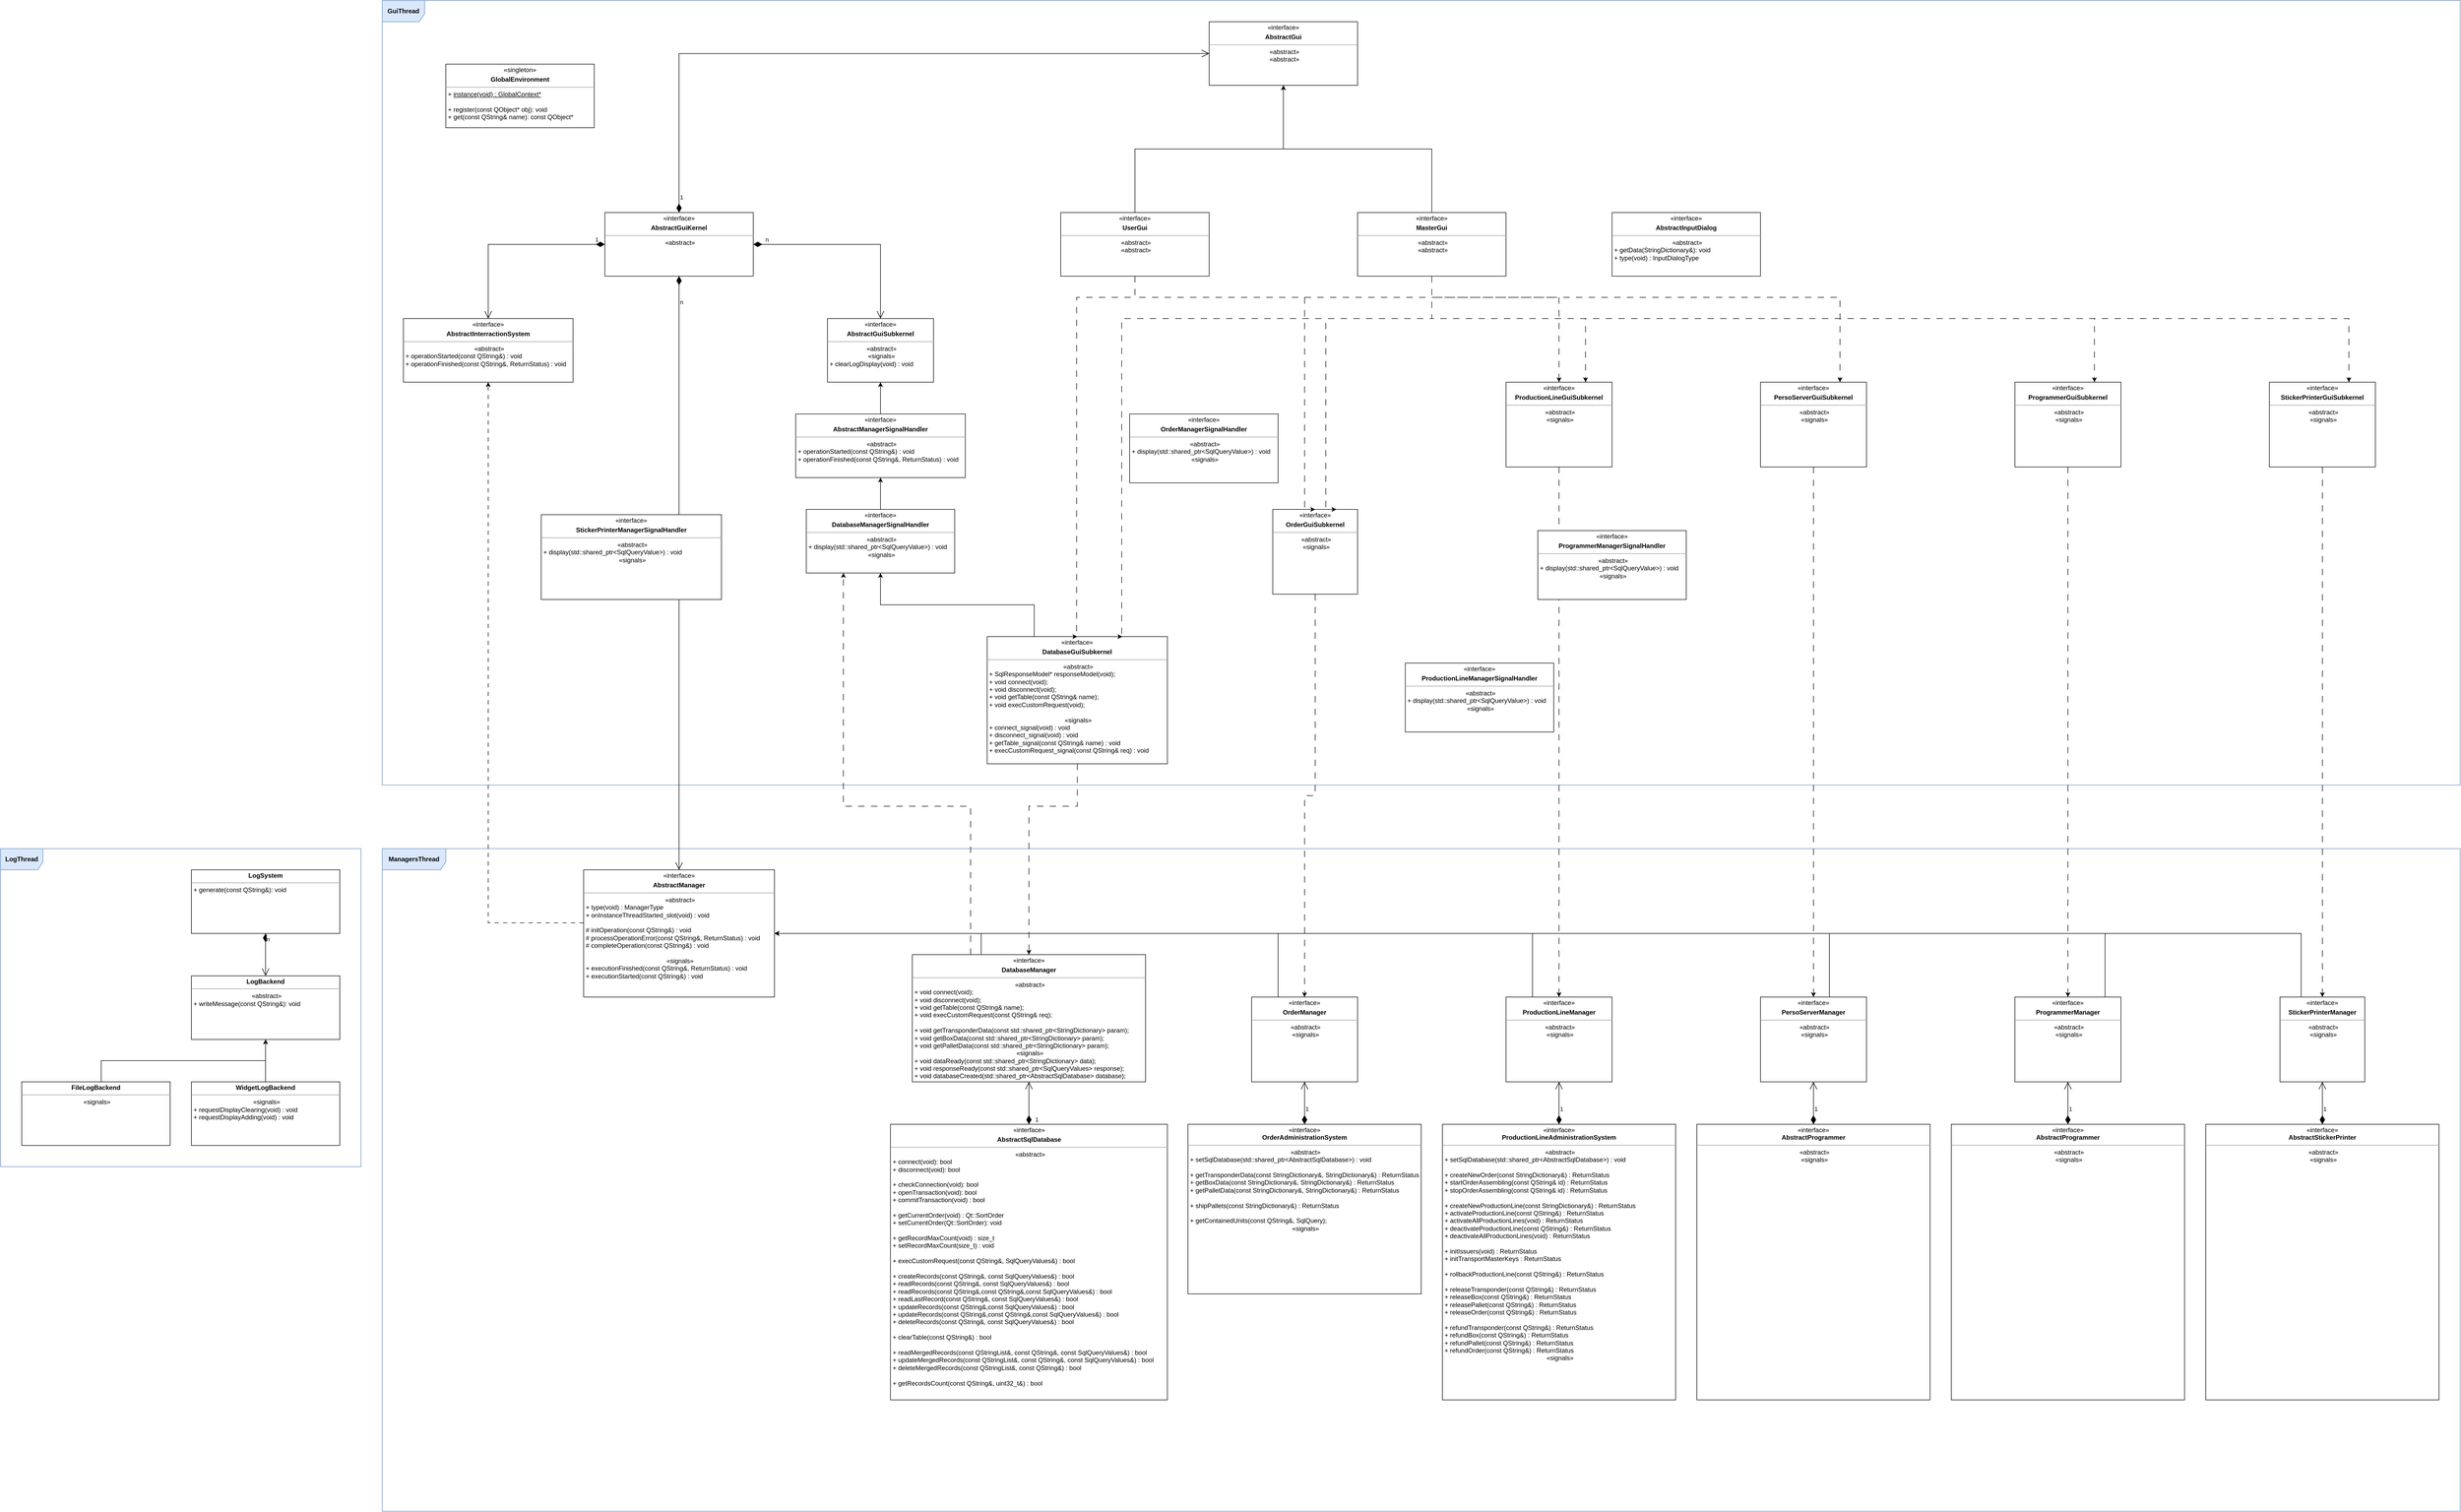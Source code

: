 <mxfile version="22.1.2" type="device">
  <diagram name="Page-1" id="9361dd3d-8414-5efd-6122-117bd74ce7a7">
    <mxGraphModel dx="1109" dy="3288" grid="1" gridSize="10" guides="1" tooltips="1" connect="1" arrows="1" fold="1" page="0" pageScale="1.5" pageWidth="826" pageHeight="1169" background="none" math="0" shadow="0">
      <root>
        <mxCell id="0" />
        <mxCell id="1" parent="0" />
        <mxCell id="YVtpdUTHB4OTW118jndL-1" value="&lt;b&gt;GuiThread&lt;/b&gt;" style="shape=umlFrame;whiteSpace=wrap;html=1;pointerEvents=0;fillColor=#dae8fc;strokeColor=#6c8ebf;width=80;height=40;allowArrows=0;connectable=0;" parent="1" vertex="1">
          <mxGeometry x="1360" y="-2280" width="3920" height="1480" as="geometry" />
        </mxCell>
        <mxCell id="YVtpdUTHB4OTW118jndL-3" value="&lt;b&gt;ManagersThread&lt;/b&gt;" style="shape=umlFrame;whiteSpace=wrap;html=1;pointerEvents=0;fillColor=#dae8fc;strokeColor=#6c8ebf;width=120;height=40;connectable=0;allowArrows=0;" parent="1" vertex="1">
          <mxGeometry x="1360" y="-680" width="3920" height="1250" as="geometry" />
        </mxCell>
        <mxCell id="YVtpdUTHB4OTW118jndL-2" value="&lt;p style=&quot;margin: 0px ; margin-top: 4px ; text-align: center&quot;&gt;&lt;/p&gt;&lt;span&gt;&lt;div style=&quot;text-align: center&quot;&gt;&lt;b style=&quot;background-color: initial;&quot;&gt;LogSystem&lt;/b&gt;&lt;br&gt;&lt;/div&gt;&lt;/span&gt;&lt;hr size=&quot;1&quot;&gt;&lt;p style=&quot;margin: 0px ; margin-left: 4px&quot;&gt;&lt;span style=&quot;background-color: initial;&quot;&gt;+ generate(const QString&amp;amp;): void&amp;nbsp;&lt;/span&gt;&lt;br&gt;&lt;/p&gt;&lt;p style=&quot;margin: 0px 0px 0px 4px&quot;&gt;&lt;br&gt;&lt;/p&gt;" style="verticalAlign=top;align=left;overflow=fill;fontSize=12;fontFamily=Helvetica;html=1;" parent="1" vertex="1">
          <mxGeometry x="1000" y="-640" width="280" height="120" as="geometry" />
        </mxCell>
        <mxCell id="YVtpdUTHB4OTW118jndL-5" value="&lt;p style=&quot;margin: 0px ; margin-top: 4px ; text-align: center&quot;&gt;«interface»&lt;br&gt;&lt;/p&gt;&lt;p style=&quot;margin: 0px ; margin-top: 4px ; text-align: center&quot;&gt;&lt;b&gt;AbstractInterractionSystem&lt;/b&gt;&lt;/p&gt;&lt;hr size=&quot;1&quot;&gt;&lt;p style=&quot;text-align: center ; margin: 0px 0px 0px 4px&quot;&gt;«abstract»&lt;br&gt;&lt;/p&gt;&lt;p style=&quot;margin: 0px ; margin-left: 4px&quot;&gt;+ operationStarted(const QString&amp;amp;&lt;span style=&quot;border-color: var(--border-color); background-color: initial;&quot;&gt;) : void&lt;/span&gt;&lt;br&gt;&lt;/p&gt;&lt;p style=&quot;margin: 0px ; margin-left: 4px&quot;&gt;+ operationFinished(const QString&amp;amp;, ReturnStatus&lt;span style=&quot;border-color: var(--border-color); background-color: initial;&quot;&gt;) : void&lt;/span&gt;&lt;br&gt;&lt;/p&gt;" style="verticalAlign=top;align=left;overflow=fill;fontSize=12;fontFamily=Helvetica;html=1;" parent="1" vertex="1">
          <mxGeometry x="1400" y="-1680" width="320" height="120" as="geometry" />
        </mxCell>
        <mxCell id="YVtpdUTHB4OTW118jndL-7" value="1" style="endArrow=open;html=1;endSize=12;startArrow=diamondThin;startSize=14;startFill=1;edgeStyle=orthogonalEdgeStyle;align=left;verticalAlign=bottom;rounded=0;entryX=0.5;entryY=0;entryDx=0;entryDy=0;exitX=0;exitY=0.5;exitDx=0;exitDy=0;" parent="1" source="YVtpdUTHB4OTW118jndL-9" target="YVtpdUTHB4OTW118jndL-5" edge="1">
          <mxGeometry x="-0.886" relative="1" as="geometry">
            <mxPoint x="1690" y="-1650" as="sourcePoint" />
            <mxPoint x="1840" y="-1580.0" as="targetPoint" />
            <Array as="points" />
            <mxPoint as="offset" />
          </mxGeometry>
        </mxCell>
        <mxCell id="P1fa4SSry0Gjhzld_Jq7-3" style="edgeStyle=orthogonalEdgeStyle;rounded=0;orthogonalLoop=1;jettySize=auto;html=1;entryX=0.5;entryY=1;entryDx=0;entryDy=0;dashed=1;dashPattern=8 8;" parent="1" source="YVtpdUTHB4OTW118jndL-10" target="YVtpdUTHB4OTW118jndL-5" edge="1">
          <mxGeometry relative="1" as="geometry">
            <Array as="points">
              <mxPoint x="1560" y="-540" />
            </Array>
          </mxGeometry>
        </mxCell>
        <mxCell id="YVtpdUTHB4OTW118jndL-10" value="&lt;p style=&quot;margin: 0px ; margin-top: 4px ; text-align: center&quot;&gt;«interface»&lt;br&gt;&lt;/p&gt;&lt;p style=&quot;margin: 0px ; margin-top: 4px ; text-align: center&quot;&gt;&lt;b&gt;AbstractManager&lt;/b&gt;&lt;/p&gt;&lt;hr size=&quot;1&quot;&gt;&lt;p style=&quot;text-align: center ; margin: 0px 0px 0px 4px&quot;&gt;«abstract»&lt;br&gt;&lt;/p&gt;&lt;p style=&quot;margin: 0px 0px 0px 4px;&quot;&gt;+ type(void) : ManagerType&lt;br&gt;&lt;/p&gt;&lt;p style=&quot;margin: 0px 0px 0px 4px;&quot;&gt;+ onInstanceThreadStarted_slot(void) : void&lt;/p&gt;&lt;p style=&quot;margin: 0px 0px 0px 4px;&quot;&gt;&lt;br&gt;&lt;/p&gt;&lt;p style=&quot;margin: 0px 0px 0px 4px;&quot;&gt;# initOperation(const QString&amp;amp;) : void&lt;/p&gt;&lt;p style=&quot;margin: 0px 0px 0px 4px;&quot;&gt;# processOperationError(const QString&amp;amp;, ReturnStatus) : void&lt;/p&gt;&lt;p style=&quot;margin: 0px 0px 0px 4px;&quot;&gt;# completeOperation(const QString&amp;amp;) : void&lt;/p&gt;&lt;p style=&quot;margin: 0px 0px 0px 4px;&quot;&gt;&amp;nbsp;&lt;/p&gt;&lt;p style=&quot;text-align: center ; margin: 0px 0px 0px 4px&quot;&gt;«signals»&lt;/p&gt;&lt;p style=&quot;margin: 0px 0px 0px 4px&quot;&gt;+ executionFinished(const QString&amp;amp;, ReturnStatus) : void&lt;/p&gt;&lt;p style=&quot;margin: 0px 0px 0px 4px&quot;&gt;+ executionStarted(const QString&amp;amp;) : void&lt;/p&gt;" style="verticalAlign=top;align=left;overflow=fill;fontSize=12;fontFamily=Helvetica;html=1;" parent="1" vertex="1">
          <mxGeometry x="1740" y="-640" width="360" height="240" as="geometry" />
        </mxCell>
        <mxCell id="YVtpdUTHB4OTW118jndL-9" value="&lt;p style=&quot;margin: 0px ; margin-top: 4px ; text-align: center&quot;&gt;«interface»&lt;br&gt;&lt;/p&gt;&lt;p style=&quot;margin: 0px ; margin-top: 4px ; text-align: center&quot;&gt;&lt;b&gt;AbstractGuiKernel&lt;/b&gt;&lt;/p&gt;&lt;hr size=&quot;1&quot;&gt;&lt;p style=&quot;text-align: center ; margin: 0px 0px 0px 4px&quot;&gt;«abstract»&lt;br&gt;&lt;/p&gt;&lt;p style=&quot;margin: 0px ; margin-left: 4px&quot;&gt;&lt;br&gt;&lt;/p&gt;" style="verticalAlign=top;align=left;overflow=fill;fontSize=12;fontFamily=Helvetica;html=1;" parent="1" vertex="1">
          <mxGeometry x="1780" y="-1880" width="280" height="120" as="geometry" />
        </mxCell>
        <mxCell id="YVtpdUTHB4OTW118jndL-13" value="&lt;p style=&quot;margin: 0px ; margin-top: 4px ; text-align: center&quot;&gt;&lt;/p&gt;&lt;span&gt;&lt;div style=&quot;text-align: center&quot;&gt;&lt;span&gt;«interface»&lt;/span&gt;&lt;/div&gt;&lt;/span&gt;&lt;p style=&quot;margin: 0px ; margin-top: 4px ; text-align: center&quot;&gt;&lt;b&gt;AbstractSqlDatabase&lt;/b&gt;&lt;b&gt;&lt;br&gt;&lt;/b&gt;&lt;/p&gt;&lt;hr size=&quot;1&quot;&gt;&lt;p style=&quot;border-color: var(--border-color); text-align: center; margin: 0px 0px 0px 4px;&quot;&gt;«abstract»&lt;br style=&quot;border-color: var(--border-color);&quot;&gt;&lt;/p&gt;&lt;p style=&quot;margin: 0px ; margin-left: 4px&quot;&gt;+ connect(void): bool&lt;br&gt;&lt;/p&gt;&lt;p style=&quot;margin: 0px ; margin-left: 4px&quot;&gt;+ disconnect(void): bool&lt;/p&gt;&lt;p style=&quot;margin: 0px 0px 0px 4px&quot;&gt;&lt;br&gt;&lt;/p&gt;&lt;p style=&quot;margin: 0px 0px 0px 4px&quot;&gt;+ checkConnection(void): bool&lt;br&gt;&lt;/p&gt;&lt;p style=&quot;margin: 0px 0px 0px 4px&quot;&gt;+ openTransaction(void): bool&lt;/p&gt;&lt;p style=&quot;margin: 0px 0px 0px 4px&quot;&gt;+ commitTransaction(void) : bool&lt;/p&gt;&lt;p style=&quot;margin: 0px 0px 0px 4px&quot;&gt;&lt;br&gt;&lt;/p&gt;&lt;p style=&quot;margin: 0px 0px 0px 4px&quot;&gt;+ getCurrentOrder(void) : Qt::SortOrder&lt;/p&gt;&lt;p style=&quot;margin: 0px 0px 0px 4px&quot;&gt;+ setCurrentOrder(Qt::SortOrder): void&lt;/p&gt;&lt;p style=&quot;margin: 0px 0px 0px 4px&quot;&gt;&lt;br&gt;&lt;/p&gt;&lt;p style=&quot;margin: 0px 0px 0px 4px&quot;&gt;+ getRecordMaxCount(void) : size_t&lt;/p&gt;&lt;p style=&quot;margin: 0px 0px 0px 4px&quot;&gt;+ setRecordMaxCount(size_t) : void&lt;/p&gt;&lt;p style=&quot;margin: 0px 0px 0px 4px&quot;&gt;&lt;br&gt;&lt;/p&gt;&lt;p style=&quot;margin: 0px 0px 0px 4px&quot;&gt;+ execCustomRequest(const QString&amp;amp;, SqlQueryValues&amp;amp;) : bool&lt;/p&gt;&lt;p style=&quot;margin: 0px 0px 0px 4px&quot;&gt;&lt;br&gt;&lt;/p&gt;&lt;p style=&quot;margin: 0px 0px 0px 4px&quot;&gt;+ createRecords(const QString&amp;amp;,&amp;nbsp;const SqlQueryValues&amp;amp;) : bool&lt;/p&gt;&lt;p style=&quot;margin: 0px 0px 0px 4px&quot;&gt;+ readRecords(const QString&amp;amp;,&amp;nbsp;const SqlQueryValues&amp;amp;) : bool&lt;/p&gt;&lt;p style=&quot;margin: 0px 0px 0px 4px&quot;&gt;+ readRecords(const QString&amp;amp;,const QString&amp;amp;,const SqlQueryValues&amp;amp;) : bool&lt;br&gt;&lt;/p&gt;&lt;p style=&quot;margin: 0px 0px 0px 4px&quot;&gt;+ readLastRecord(const QString&amp;amp;,&amp;nbsp;const SqlQueryValues&amp;amp;) : bool&lt;/p&gt;&lt;p style=&quot;margin: 0px 0px 0px 4px&quot;&gt;+ updateRecords(const QString&amp;amp;,const SqlQueryValues&amp;amp;) : bool&lt;br&gt;&lt;/p&gt;&lt;p style=&quot;border-color: var(--border-color); margin: 0px 0px 0px 4px;&quot;&gt;+ updateRecords(const QString&amp;amp;,const QString&amp;amp;,const SqlQueryValues&amp;amp;) : bool&lt;/p&gt;&lt;p style=&quot;margin: 0px 0px 0px 4px&quot;&gt;+ deleteRecords(const QString&amp;amp;,&amp;nbsp;const SqlQueryValues&amp;amp;) : bool&lt;/p&gt;&lt;p style=&quot;margin: 0px 0px 0px 4px&quot;&gt;&lt;br&gt;&lt;/p&gt;&lt;p style=&quot;margin: 0px 0px 0px 4px&quot;&gt;+ clearTable(const QString&amp;amp;) : bool&lt;/p&gt;&lt;p style=&quot;margin: 0px 0px 0px 4px&quot;&gt;&lt;br&gt;&lt;/p&gt;&lt;p style=&quot;margin: 0px 0px 0px 4px&quot;&gt;+ readMergedRecords(const QStringList&amp;amp;,&amp;nbsp;&lt;span style=&quot;background-color: initial;&quot;&gt;const QString&amp;amp;,&amp;nbsp;&lt;/span&gt;&lt;span style=&quot;background-color: initial;&quot;&gt;const SqlQueryValues&amp;amp;&lt;/span&gt;&lt;span style=&quot;background-color: initial;&quot;&gt;) : bool&lt;/span&gt;&lt;/p&gt;&lt;p style=&quot;margin: 0px 0px 0px 4px&quot;&gt;+ updateMergedRecords(const QStringList&amp;amp;,&amp;nbsp;const QString&amp;amp;,&amp;nbsp;&lt;span style=&quot;border-color: var(--border-color); background-color: initial;&quot;&gt;const SqlQueryValues&amp;amp;&lt;/span&gt;) : bool&lt;/p&gt;&lt;p style=&quot;margin: 0px 0px 0px 4px&quot;&gt;+ deleteMergedRecords(const QStringList&amp;amp;,&amp;nbsp;&lt;span style=&quot;background-color: initial;&quot;&gt;const QString&amp;amp;&lt;/span&gt;&lt;span style=&quot;background-color: initial;&quot;&gt;) : bool&lt;/span&gt;&lt;/p&gt;&lt;p style=&quot;margin: 0px 0px 0px 4px&quot;&gt;&lt;br&gt;&lt;/p&gt;&lt;p style=&quot;margin: 0px 0px 0px 4px&quot;&gt;+ getRecordsCount(const QString&amp;amp;,&amp;nbsp;&lt;span style=&quot;background-color: initial;&quot;&gt;uint32_t&amp;amp;&lt;/span&gt;&lt;span style=&quot;background-color: initial;&quot;&gt;) : bool&lt;/span&gt;&lt;/p&gt;" style="verticalAlign=top;align=left;overflow=fill;fontSize=12;fontFamily=Helvetica;html=1;" parent="1" vertex="1">
          <mxGeometry x="2318.75" y="-160" width="522.5" height="520" as="geometry" />
        </mxCell>
        <mxCell id="YVtpdUTHB4OTW118jndL-14" value="&lt;p style=&quot;margin: 0px ; margin-top: 4px ; text-align: center&quot;&gt;&lt;/p&gt;&lt;span&gt;&lt;div style=&quot;text-align: center&quot;&gt;&lt;span&gt;«singleton»&lt;/span&gt;&lt;/div&gt;&lt;/span&gt;&lt;p style=&quot;margin: 0px ; margin-top: 4px ; text-align: center&quot;&gt;&lt;b&gt;GlobalEnvironment&lt;/b&gt;&lt;/p&gt;&lt;hr size=&quot;1&quot;&gt;&lt;p style=&quot;margin: 0px ; margin-left: 4px&quot;&gt;+ &lt;u&gt;instance(void) : GlobalContext*&lt;/u&gt;&lt;/p&gt;&lt;p style=&quot;margin: 0px ; margin-left: 4px&quot;&gt;&lt;span&gt;&lt;br&gt;&lt;/span&gt;&lt;/p&gt;&lt;p style=&quot;margin: 0px ; margin-left: 4px&quot;&gt;&lt;span&gt;+ register(const QObject* obj): void&lt;/span&gt;&lt;br&gt;&lt;/p&gt;&lt;p style=&quot;margin: 0px ; margin-left: 4px&quot;&gt;+ get(const QString&amp;amp; name): const QObject*&amp;nbsp;&lt;/p&gt;&lt;p style=&quot;margin: 0px 0px 0px 4px&quot;&gt;&lt;br&gt;&lt;/p&gt;" style="verticalAlign=top;align=left;overflow=fill;fontSize=12;fontFamily=Helvetica;html=1;" parent="1" vertex="1">
          <mxGeometry x="1480" y="-2160" width="280" height="120" as="geometry" />
        </mxCell>
        <mxCell id="YVtpdUTHB4OTW118jndL-15" value="&lt;p style=&quot;margin: 0px ; margin-top: 4px ; text-align: center&quot;&gt;«interface»&lt;br&gt;&lt;/p&gt;&lt;p style=&quot;margin: 0px ; margin-top: 4px ; text-align: center&quot;&gt;&lt;b&gt;AbstractInputDialog&lt;/b&gt;&lt;b&gt;&lt;br&gt;&lt;/b&gt;&lt;/p&gt;&lt;hr size=&quot;1&quot;&gt;&lt;p style=&quot;text-align: center ; margin: 0px 0px 0px 4px&quot;&gt;«abstract»&lt;br&gt;&lt;/p&gt;&lt;p style=&quot;margin: 0px ; margin-left: 4px&quot;&gt;&lt;span&gt;+ getData(StringDictionary&amp;amp;): void&lt;/span&gt;&lt;br&gt;&lt;/p&gt;&lt;p style=&quot;margin: 0px ; margin-left: 4px&quot;&gt;&lt;span&gt;+ type(void) : InputDialogType&lt;/span&gt;&lt;/p&gt;" style="verticalAlign=top;align=left;overflow=fill;fontSize=12;fontFamily=Helvetica;html=1;" parent="1" vertex="1">
          <mxGeometry x="3680" y="-1880" width="280" height="120" as="geometry" />
        </mxCell>
        <mxCell id="YVtpdUTHB4OTW118jndL-17" value="n" style="endArrow=open;html=1;endSize=12;startArrow=diamondThin;startSize=14;startFill=1;edgeStyle=orthogonalEdgeStyle;align=left;verticalAlign=bottom;rounded=0;exitX=0.5;exitY=1;exitDx=0;exitDy=0;entryX=0.5;entryY=0;entryDx=0;entryDy=0;" parent="1" source="YVtpdUTHB4OTW118jndL-9" target="YVtpdUTHB4OTW118jndL-10" edge="1">
          <mxGeometry x="-0.897" relative="1" as="geometry">
            <mxPoint x="2030" y="-1050" as="sourcePoint" />
            <mxPoint x="2170" y="-1050" as="targetPoint" />
            <Array as="points">
              <mxPoint x="1920" y="-700" />
              <mxPoint x="1920" y="-700" />
            </Array>
            <mxPoint as="offset" />
          </mxGeometry>
        </mxCell>
        <mxCell id="YVtpdUTHB4OTW118jndL-18" value="&lt;p style=&quot;margin: 0px ; margin-top: 4px ; text-align: center&quot;&gt;«interface»&lt;br&gt;&lt;/p&gt;&lt;b style=&quot;border-color: var(--border-color);&quot;&gt;&lt;div style=&quot;text-align: center;&quot;&gt;&lt;b style=&quot;background-color: initial; border-color: var(--border-color);&quot;&gt;ProductionLineAdministrationSystem&lt;/b&gt;&lt;/div&gt;&lt;/b&gt;&lt;hr size=&quot;1&quot;&gt;&lt;p style=&quot;text-align: center ; margin: 0px 0px 0px 4px&quot;&gt;«abstract»&lt;/p&gt;&lt;p style=&quot;margin: 0px 0px 0px 4px;&quot;&gt;+ setSqlDatabase(std::shared_ptr&amp;lt;AbstractSqlDatabase&amp;gt;) : void&lt;/p&gt;&lt;p style=&quot;margin: 0px 0px 0px 4px;&quot;&gt;&lt;br&gt;&lt;/p&gt;&lt;p style=&quot;margin: 0px 0px 0px 4px;&quot;&gt;+ createNewOrder(const StringDictionary&amp;amp;) : ReturnStatus&lt;/p&gt;&lt;p style=&quot;margin: 0px 0px 0px 4px;&quot;&gt;+ startOrderAssembling(const QString&amp;amp; id) : ReturnStatus&lt;br&gt;&lt;/p&gt;&lt;p style=&quot;margin: 0px 0px 0px 4px;&quot;&gt;+ stopOrderAssembling(const QString&amp;amp; id) : ReturnStatus&lt;br&gt;&lt;/p&gt;&lt;p style=&quot;margin: 0px 0px 0px 4px;&quot;&gt;&lt;br&gt;&lt;/p&gt;&lt;p style=&quot;border-color: var(--border-color); margin: 0px 0px 0px 4px;&quot;&gt;+ createNewProductionLine(const StringDictionary&amp;amp;) : ReturnStatus&lt;/p&gt;&lt;p style=&quot;border-color: var(--border-color); margin: 0px 0px 0px 4px;&quot;&gt;+ activateProductionLine(const QString&amp;amp;) : ReturnStatus&lt;br style=&quot;border-color: var(--border-color);&quot;&gt;&lt;/p&gt;&lt;p style=&quot;border-color: var(--border-color); margin: 0px 0px 0px 4px;&quot;&gt;+ activateAllProductionLines(void) : ReturnStatus&lt;br&gt;&lt;/p&gt;&lt;p style=&quot;border-color: var(--border-color); margin: 0px 0px 0px 4px;&quot;&gt;+ deactivateProductionLine(const QString&amp;amp;) : ReturnStatus&lt;br style=&quot;border-color: var(--border-color);&quot;&gt;&lt;/p&gt;&lt;p style=&quot;border-color: var(--border-color); margin: 0px 0px 0px 4px;&quot;&gt;+ deactivateAllProductionLines(void) : ReturnStatus&lt;/p&gt;&lt;p style=&quot;border-color: var(--border-color); margin: 0px 0px 0px 4px;&quot;&gt;&lt;br&gt;&lt;/p&gt;&lt;p style=&quot;border-color: var(--border-color); margin: 0px 0px 0px 4px;&quot;&gt;+ initIssuers(void) : ReturnStatus&lt;/p&gt;&lt;p style=&quot;border-color: var(--border-color); margin: 0px 0px 0px 4px;&quot;&gt;+ initTransportMasterKeys : ReturnStatus&lt;/p&gt;&lt;p style=&quot;border-color: var(--border-color); margin: 0px 0px 0px 4px;&quot;&gt;&lt;br&gt;&lt;/p&gt;&lt;p style=&quot;border-color: var(--border-color); margin: 0px 0px 0px 4px;&quot;&gt;+ rollbackProductionLine(const QString&amp;amp;) : ReturnStatus&lt;/p&gt;&lt;p style=&quot;border-color: var(--border-color); margin: 0px 0px 0px 4px;&quot;&gt;&lt;br&gt;&lt;/p&gt;&lt;p style=&quot;border-color: var(--border-color); margin: 0px 0px 0px 4px;&quot;&gt;+ releaseTransponder(const QString&amp;amp;) : ReturnStatus&lt;br&gt;&lt;/p&gt;&lt;p style=&quot;border-color: var(--border-color); margin: 0px 0px 0px 4px;&quot;&gt;+ releaseBox(const QString&amp;amp;) : ReturnStatus&lt;br&gt;&lt;/p&gt;&lt;p style=&quot;border-color: var(--border-color); margin: 0px 0px 0px 4px;&quot;&gt;+ releasePallet(const QString&amp;amp;) : ReturnStatus&lt;br&gt;&lt;/p&gt;&lt;p style=&quot;border-color: var(--border-color); margin: 0px 0px 0px 4px;&quot;&gt;+ releaseOrder(const QString&amp;amp;) : ReturnStatus&lt;br&gt;&lt;/p&gt;&lt;p style=&quot;border-color: var(--border-color); margin: 0px 0px 0px 4px;&quot;&gt;&lt;br&gt;&lt;/p&gt;&lt;p style=&quot;border-color: var(--border-color); margin: 0px 0px 0px 4px;&quot;&gt;+ refundTransponder(const QString&amp;amp;) : ReturnStatus&lt;br style=&quot;border-color: var(--border-color);&quot;&gt;&lt;/p&gt;&lt;p style=&quot;border-color: var(--border-color); margin: 0px 0px 0px 4px;&quot;&gt;+ refundBox(const QString&amp;amp;) : ReturnStatus&lt;br style=&quot;border-color: var(--border-color);&quot;&gt;&lt;/p&gt;&lt;p style=&quot;border-color: var(--border-color); margin: 0px 0px 0px 4px;&quot;&gt;+ refundPallet(const QString&amp;amp;) : ReturnStatus&lt;br style=&quot;border-color: var(--border-color);&quot;&gt;&lt;/p&gt;&lt;p style=&quot;border-color: var(--border-color); margin: 0px 0px 0px 4px;&quot;&gt;+ refundOrder(const QString&amp;amp;) : ReturnStatus&lt;/p&gt;&lt;p style=&quot;text-align: center ; margin: 0px 0px 0px 4px&quot;&gt;«signals»&lt;/p&gt;" style="verticalAlign=top;align=left;overflow=fill;fontSize=12;fontFamily=Helvetica;html=1;" parent="1" vertex="1">
          <mxGeometry x="3360" y="-160" width="440" height="520" as="geometry" />
        </mxCell>
        <mxCell id="YVtpdUTHB4OTW118jndL-23" style="edgeStyle=orthogonalEdgeStyle;rounded=0;orthogonalLoop=1;jettySize=auto;html=1;entryX=1;entryY=0.5;entryDx=0;entryDy=0;exitX=0.25;exitY=0;exitDx=0;exitDy=0;" parent="1" source="YVtpdUTHB4OTW118jndL-21" target="YVtpdUTHB4OTW118jndL-10" edge="1">
          <mxGeometry relative="1" as="geometry">
            <Array as="points">
              <mxPoint x="2490" y="-520" />
            </Array>
          </mxGeometry>
        </mxCell>
        <mxCell id="WjhsooS5D8tW2410jbxX-2" style="edgeStyle=orthogonalEdgeStyle;rounded=0;orthogonalLoop=1;jettySize=auto;html=1;entryX=0.25;entryY=1;entryDx=0;entryDy=0;exitX=0.25;exitY=0;exitDx=0;exitDy=0;dashed=1;dashPattern=12 12;" edge="1" parent="1" source="YVtpdUTHB4OTW118jndL-21" target="8sgnnO3omxdTyNDt105m-1">
          <mxGeometry relative="1" as="geometry">
            <Array as="points">
              <mxPoint x="2470" y="-760" />
              <mxPoint x="2230" y="-760" />
            </Array>
          </mxGeometry>
        </mxCell>
        <mxCell id="YVtpdUTHB4OTW118jndL-21" value="&lt;p style=&quot;margin: 0px ; margin-top: 4px ; text-align: center&quot;&gt;«interface»&lt;br&gt;&lt;/p&gt;&lt;p style=&quot;margin: 0px ; margin-top: 4px ; text-align: center&quot;&gt;&lt;b&gt;DatabaseManager&lt;/b&gt;&lt;/p&gt;&lt;hr size=&quot;1&quot;&gt;&lt;p style=&quot;text-align: center ; margin: 0px 0px 0px 4px&quot;&gt;«abstract»&lt;br&gt;&lt;/p&gt;&lt;p style=&quot;margin: 0px 0px 0px 4px;&quot;&gt;+ void connect(void);&lt;/p&gt;&lt;p style=&quot;margin: 0px 0px 0px 4px;&quot;&gt;+ void disconnect(void);&lt;/p&gt;&lt;p style=&quot;margin: 0px 0px 0px 4px;&quot;&gt;+ void getTable(const QString&amp;amp; name);&lt;/p&gt;&lt;p style=&quot;margin: 0px 0px 0px 4px;&quot;&gt;+ void execCustomRequest(const QString&amp;amp; req);&lt;/p&gt;&lt;p style=&quot;margin: 0px 0px 0px 4px;&quot;&gt;&lt;br&gt;&lt;/p&gt;&lt;p style=&quot;margin: 0px 0px 0px 4px;&quot;&gt;+ void getTransponderData(const std::shared_ptr&amp;lt;StringDictionary&amp;gt; param);&lt;/p&gt;&lt;p style=&quot;margin: 0px 0px 0px 4px;&quot;&gt;+ void getBoxData(const std::shared_ptr&amp;lt;StringDictionary&amp;gt; param);&lt;/p&gt;&lt;p style=&quot;margin: 0px 0px 0px 4px;&quot;&gt;+ void getPalletData(const std::shared_ptr&amp;lt;StringDictionary&amp;gt; param);&lt;/p&gt;&lt;p style=&quot;border-color: var(--border-color); text-align: center; margin: 0px 0px 0px 4px;&quot;&gt;«signals»&lt;br style=&quot;border-color: var(--border-color);&quot;&gt;&lt;/p&gt;&lt;p style=&quot;border-color: var(--border-color); margin: 0px 0px 0px 4px;&quot;&gt;+ void dataReady(const std::shared_ptr&amp;lt;StringDictionary&amp;gt; data);&lt;/p&gt;&lt;p style=&quot;border-color: var(--border-color); margin: 0px 0px 0px 4px;&quot;&gt;+ void responseReady(const std::shared_ptr&amp;lt;SqlQueryValues&amp;gt; response);&lt;/p&gt;&lt;p style=&quot;border-color: var(--border-color); margin: 0px 0px 0px 4px;&quot;&gt;+ void databaseCreated(std::shared_ptr&amp;lt;AbstractSqlDatabase&amp;gt; database);&lt;/p&gt;" style="verticalAlign=top;align=left;overflow=fill;fontSize=12;fontFamily=Helvetica;html=1;" parent="1" vertex="1">
          <mxGeometry x="2360" y="-480" width="440" height="240" as="geometry" />
        </mxCell>
        <mxCell id="YVtpdUTHB4OTW118jndL-25" value="1" style="endArrow=open;html=1;endSize=12;startArrow=diamondThin;startSize=14;startFill=1;edgeStyle=orthogonalEdgeStyle;align=left;verticalAlign=bottom;rounded=0;entryX=0.5;entryY=1;entryDx=0;entryDy=0;exitX=0.5;exitY=0;exitDx=0;exitDy=0;" parent="1" source="YVtpdUTHB4OTW118jndL-13" target="YVtpdUTHB4OTW118jndL-21" edge="1">
          <mxGeometry x="-1" y="-10" relative="1" as="geometry">
            <mxPoint x="3120" y="-490" as="sourcePoint" />
            <mxPoint x="3120" y="-570" as="targetPoint" />
            <mxPoint as="offset" />
          </mxGeometry>
        </mxCell>
        <mxCell id="YVtpdUTHB4OTW118jndL-27" value="&lt;p style=&quot;margin: 0px ; margin-top: 4px ; text-align: center&quot;&gt;«interface»&lt;br&gt;&lt;/p&gt;&lt;b style=&quot;border-color: var(--border-color);&quot;&gt;&lt;div style=&quot;text-align: center;&quot;&gt;&lt;b style=&quot;background-color: initial; border-color: var(--border-color);&quot;&gt;OrderAdministrationSystem&lt;/b&gt;&lt;/div&gt;&lt;/b&gt;&lt;hr size=&quot;1&quot;&gt;&lt;p style=&quot;text-align: center ; margin: 0px 0px 0px 4px&quot;&gt;«abstract»&lt;/p&gt;&lt;p style=&quot;margin: 0px 0px 0px 4px;&quot;&gt;+ setSqlDatabase(std::shared_ptr&amp;lt;AbstractSqlDatabase&amp;gt;) : void&lt;/p&gt;&lt;p style=&quot;margin: 0px 0px 0px 4px;&quot;&gt;&lt;br&gt;&lt;/p&gt;&lt;p style=&quot;margin: 0px 0px 0px 4px;&quot;&gt;+ getTransponderData(const StringDictionary&amp;amp;, StringDictionary&amp;amp;) : ReturnStatus&lt;/p&gt;&lt;p style=&quot;margin: 0px 0px 0px 4px;&quot;&gt;+ getBoxData(const StringDictionary&amp;amp;, StringDictionary&amp;amp;) : ReturnStatus&lt;br&gt;&lt;/p&gt;&lt;p style=&quot;border-color: var(--border-color); margin: 0px 0px 0px 4px;&quot;&gt;+ getPalletData(const StringDictionary&amp;amp;, StringDictionary&amp;amp;) : ReturnStatus&lt;/p&gt;&lt;p style=&quot;border-color: var(--border-color); margin: 0px 0px 0px 4px;&quot;&gt;&lt;br&gt;&lt;/p&gt;&lt;p style=&quot;border-color: var(--border-color); margin: 0px 0px 0px 4px;&quot;&gt;+ shipPallets(const StringDictionary&amp;amp;) : ReturnStatus&lt;/p&gt;&lt;p style=&quot;border-color: var(--border-color); margin: 0px 0px 0px 4px;&quot;&gt;&lt;br&gt;&lt;/p&gt;&lt;p style=&quot;border-color: var(--border-color); margin: 0px 0px 0px 4px;&quot;&gt;+ getContainedUnits(const QString&amp;amp;, SqlQuery);&lt;/p&gt;&lt;p style=&quot;text-align: center ; margin: 0px 0px 0px 4px&quot;&gt;«signals»&lt;/p&gt;" style="verticalAlign=top;align=left;overflow=fill;fontSize=12;fontFamily=Helvetica;html=1;" parent="1" vertex="1">
          <mxGeometry x="2880" y="-160" width="440" height="320" as="geometry" />
        </mxCell>
        <mxCell id="P1fa4SSry0Gjhzld_Jq7-2" value="&lt;b&gt;LogThread&lt;/b&gt;" style="shape=umlFrame;whiteSpace=wrap;html=1;pointerEvents=0;fillColor=#dae8fc;strokeColor=#6c8ebf;width=80;height=40;" parent="1" vertex="1">
          <mxGeometry x="640" y="-680" width="680" height="600" as="geometry" />
        </mxCell>
        <mxCell id="P1fa4SSry0Gjhzld_Jq7-4" value="&lt;p style=&quot;margin: 0px ; margin-top: 4px ; text-align: center&quot;&gt;«interface»&lt;br&gt;&lt;/p&gt;&lt;p style=&quot;margin: 0px ; margin-top: 4px ; text-align: center&quot;&gt;&lt;b&gt;DatabaseGuiSubkernel&lt;/b&gt;&lt;/p&gt;&lt;hr size=&quot;1&quot;&gt;&lt;p style=&quot;text-align: center ; margin: 0px 0px 0px 4px&quot;&gt;«abstract»&lt;br&gt;&lt;/p&gt;&lt;p style=&quot;margin: 0px 0px 0px 4px;&quot;&gt;+ SqlResponseModel* responseModel(void);&lt;br&gt;&lt;/p&gt;&lt;p style=&quot;margin: 0px 0px 0px 4px;&quot;&gt;+ void connect(void);&lt;/p&gt;&lt;p style=&quot;margin: 0px 0px 0px 4px;&quot;&gt;&lt;span style=&quot;background-color: initial;&quot;&gt;+ void disconnect(void);&lt;/span&gt;&lt;/p&gt;&lt;p style=&quot;margin: 0px 0px 0px 4px;&quot;&gt;+ void getTable(const QString&amp;amp; name);&lt;/p&gt;&lt;p style=&quot;margin: 0px 0px 0px 4px;&quot;&gt;+ void execCustomRequest(void);&lt;/p&gt;&lt;p style=&quot;text-align: center ; margin: 0px 0px 0px 4px&quot;&gt;&lt;br&gt;&lt;/p&gt;&lt;p style=&quot;border-color: var(--border-color); text-align: center; margin: 0px 0px 0px 4px;&quot;&gt;«signals»&lt;br style=&quot;border-color: var(--border-color);&quot;&gt;&lt;/p&gt;&lt;p style=&quot;border-color: var(--border-color); margin: 0px 0px 0px 4px;&quot;&gt;+ connect_signal(void) : void&lt;/p&gt;&lt;p style=&quot;border-color: var(--border-color); margin: 0px 0px 0px 4px;&quot;&gt;+ disconnect_signal(void) : void&lt;/p&gt;&lt;p style=&quot;border-color: var(--border-color); margin: 0px 0px 0px 4px;&quot;&gt;+ getTable_signal(const QString&amp;amp; name) : void&lt;/p&gt;&lt;p style=&quot;border-color: var(--border-color); margin: 0px 0px 0px 4px;&quot;&gt;+ execCustomRequest_signal(const QString&amp;amp; req) : void&lt;/p&gt;" style="verticalAlign=top;align=left;overflow=fill;fontSize=12;fontFamily=Helvetica;html=1;" parent="1" vertex="1">
          <mxGeometry x="2501.25" y="-1080" width="340" height="240" as="geometry" />
        </mxCell>
        <mxCell id="P1fa4SSry0Gjhzld_Jq7-5" value="&lt;p style=&quot;margin: 0px ; margin-top: 4px ; text-align: center&quot;&gt;«interface»&lt;br&gt;&lt;/p&gt;&lt;p style=&quot;margin: 0px ; margin-top: 4px ; text-align: center&quot;&gt;&lt;b&gt;AbstractGuiSubkernel&lt;/b&gt;&lt;/p&gt;&lt;hr size=&quot;1&quot;&gt;&lt;p style=&quot;text-align: center ; margin: 0px 0px 0px 4px&quot;&gt;«abstract»&lt;br&gt;&lt;/p&gt;&lt;p style=&quot;border-color: var(--border-color); text-align: center; margin: 0px 0px 0px 4px;&quot;&gt;«signals»&lt;br style=&quot;border-color: var(--border-color);&quot;&gt;&lt;/p&gt;&lt;p style=&quot;border-color: var(--border-color); margin: 0px 0px 0px 4px;&quot;&gt;+ clearLogDisplay(void) : void&lt;br&gt;&lt;/p&gt;" style="verticalAlign=top;align=left;overflow=fill;fontSize=12;fontFamily=Helvetica;html=1;" parent="1" vertex="1">
          <mxGeometry x="2200" y="-1680" width="200" height="120" as="geometry" />
        </mxCell>
        <mxCell id="P1fa4SSry0Gjhzld_Jq7-67" style="edgeStyle=orthogonalEdgeStyle;rounded=0;orthogonalLoop=1;jettySize=auto;html=1;dashed=1;dashPattern=12 12;" parent="1" source="P1fa4SSry0Gjhzld_Jq7-6" target="P1fa4SSry0Gjhzld_Jq7-16" edge="1">
          <mxGeometry relative="1" as="geometry" />
        </mxCell>
        <mxCell id="P1fa4SSry0Gjhzld_Jq7-6" value="&lt;p style=&quot;margin: 0px ; margin-top: 4px ; text-align: center&quot;&gt;«interface»&lt;br&gt;&lt;/p&gt;&lt;p style=&quot;margin: 0px ; margin-top: 4px ; text-align: center&quot;&gt;&lt;b&gt;OrderGuiSubkernel&lt;/b&gt;&lt;/p&gt;&lt;hr size=&quot;1&quot;&gt;&lt;p style=&quot;text-align: center ; margin: 0px 0px 0px 4px&quot;&gt;«abstract»&lt;br&gt;&lt;/p&gt;&lt;p style=&quot;border-color: var(--border-color); text-align: center; margin: 0px 0px 0px 4px;&quot;&gt;«signals»&lt;br style=&quot;border-color: var(--border-color);&quot;&gt;&lt;/p&gt;&lt;p style=&quot;border-color: var(--border-color); margin: 0px 0px 0px 4px;&quot;&gt;&lt;br&gt;&lt;/p&gt;" style="verticalAlign=top;align=left;overflow=fill;fontSize=12;fontFamily=Helvetica;html=1;" parent="1" vertex="1">
          <mxGeometry x="3040" y="-1320" width="160" height="160" as="geometry" />
        </mxCell>
        <mxCell id="P1fa4SSry0Gjhzld_Jq7-65" style="edgeStyle=orthogonalEdgeStyle;rounded=0;orthogonalLoop=1;jettySize=auto;html=1;dashed=1;dashPattern=12 12;" parent="1" source="P1fa4SSry0Gjhzld_Jq7-7" target="P1fa4SSry0Gjhzld_Jq7-17" edge="1">
          <mxGeometry relative="1" as="geometry" />
        </mxCell>
        <mxCell id="P1fa4SSry0Gjhzld_Jq7-7" value="&lt;p style=&quot;margin: 0px ; margin-top: 4px ; text-align: center&quot;&gt;«interface»&lt;br&gt;&lt;/p&gt;&lt;p style=&quot;margin: 0px ; margin-top: 4px ; text-align: center&quot;&gt;&lt;b&gt;ProductionLineGuiSubkernel&lt;/b&gt;&lt;/p&gt;&lt;hr size=&quot;1&quot;&gt;&lt;p style=&quot;text-align: center ; margin: 0px 0px 0px 4px&quot;&gt;«abstract»&lt;br&gt;&lt;/p&gt;&lt;p style=&quot;border-color: var(--border-color); text-align: center; margin: 0px 0px 0px 4px;&quot;&gt;«signals»&lt;br style=&quot;border-color: var(--border-color);&quot;&gt;&lt;/p&gt;&lt;p style=&quot;border-color: var(--border-color); margin: 0px 0px 0px 4px;&quot;&gt;&lt;br&gt;&lt;/p&gt;" style="verticalAlign=top;align=left;overflow=fill;fontSize=12;fontFamily=Helvetica;html=1;" parent="1" vertex="1">
          <mxGeometry x="3480" y="-1560" width="200" height="160" as="geometry" />
        </mxCell>
        <mxCell id="P1fa4SSry0Gjhzld_Jq7-69" style="edgeStyle=orthogonalEdgeStyle;rounded=0;orthogonalLoop=1;jettySize=auto;html=1;dashed=1;dashPattern=12 12;" parent="1" source="P1fa4SSry0Gjhzld_Jq7-8" target="P1fa4SSry0Gjhzld_Jq7-19" edge="1">
          <mxGeometry relative="1" as="geometry" />
        </mxCell>
        <mxCell id="P1fa4SSry0Gjhzld_Jq7-8" value="&lt;p style=&quot;margin: 0px ; margin-top: 4px ; text-align: center&quot;&gt;«interface»&lt;br&gt;&lt;/p&gt;&lt;p style=&quot;margin: 0px ; margin-top: 4px ; text-align: center&quot;&gt;&lt;b&gt;StickerPrinterGuiSubkernel&lt;/b&gt;&lt;/p&gt;&lt;hr size=&quot;1&quot;&gt;&lt;p style=&quot;text-align: center ; margin: 0px 0px 0px 4px&quot;&gt;«abstract»&lt;br&gt;&lt;/p&gt;&lt;p style=&quot;border-color: var(--border-color); text-align: center; margin: 0px 0px 0px 4px;&quot;&gt;«signals»&lt;br style=&quot;border-color: var(--border-color);&quot;&gt;&lt;/p&gt;&lt;p style=&quot;border-color: var(--border-color); margin: 0px 0px 0px 4px;&quot;&gt;&lt;br&gt;&lt;/p&gt;" style="verticalAlign=top;align=left;overflow=fill;fontSize=12;fontFamily=Helvetica;html=1;" parent="1" vertex="1">
          <mxGeometry x="4920" y="-1560" width="200" height="160" as="geometry" />
        </mxCell>
        <mxCell id="P1fa4SSry0Gjhzld_Jq7-68" style="edgeStyle=orthogonalEdgeStyle;rounded=0;orthogonalLoop=1;jettySize=auto;html=1;entryX=0.5;entryY=0;entryDx=0;entryDy=0;dashed=1;dashPattern=12 12;" parent="1" source="P1fa4SSry0Gjhzld_Jq7-9" target="P1fa4SSry0Gjhzld_Jq7-18" edge="1">
          <mxGeometry relative="1" as="geometry" />
        </mxCell>
        <mxCell id="P1fa4SSry0Gjhzld_Jq7-9" value="&lt;p style=&quot;margin: 0px ; margin-top: 4px ; text-align: center&quot;&gt;«interface»&lt;br&gt;&lt;/p&gt;&lt;p style=&quot;margin: 0px ; margin-top: 4px ; text-align: center&quot;&gt;&lt;b&gt;ProgrammerGuiSubkernel&lt;/b&gt;&lt;/p&gt;&lt;hr size=&quot;1&quot;&gt;&lt;p style=&quot;text-align: center ; margin: 0px 0px 0px 4px&quot;&gt;«abstract»&lt;br&gt;&lt;/p&gt;&lt;p style=&quot;border-color: var(--border-color); text-align: center; margin: 0px 0px 0px 4px;&quot;&gt;«signals»&lt;br style=&quot;border-color: var(--border-color);&quot;&gt;&lt;/p&gt;&lt;p style=&quot;border-color: var(--border-color); margin: 0px 0px 0px 4px;&quot;&gt;&lt;br&gt;&lt;/p&gt;" style="verticalAlign=top;align=left;overflow=fill;fontSize=12;fontFamily=Helvetica;html=1;" parent="1" vertex="1">
          <mxGeometry x="4440" y="-1560" width="200" height="160" as="geometry" />
        </mxCell>
        <mxCell id="P1fa4SSry0Gjhzld_Jq7-10" value="n" style="endArrow=open;html=1;endSize=12;startArrow=diamondThin;startSize=14;startFill=1;edgeStyle=orthogonalEdgeStyle;align=left;verticalAlign=bottom;rounded=0;exitX=1;exitY=0.5;exitDx=0;exitDy=0;entryX=0.5;entryY=0;entryDx=0;entryDy=0;" parent="1" source="YVtpdUTHB4OTW118jndL-9" target="P1fa4SSry0Gjhzld_Jq7-5" edge="1">
          <mxGeometry x="-0.889" relative="1" as="geometry">
            <mxPoint x="2070" y="-1850" as="sourcePoint" />
            <mxPoint x="2210" y="-1850" as="targetPoint" />
            <Array as="points">
              <mxPoint x="2300" y="-1820" />
            </Array>
            <mxPoint as="offset" />
          </mxGeometry>
        </mxCell>
        <mxCell id="P1fa4SSry0Gjhzld_Jq7-27" style="edgeStyle=orthogonalEdgeStyle;rounded=0;orthogonalLoop=1;jettySize=auto;html=1;entryX=1;entryY=0.5;entryDx=0;entryDy=0;exitX=0.25;exitY=0;exitDx=0;exitDy=0;" parent="1" source="P1fa4SSry0Gjhzld_Jq7-16" target="YVtpdUTHB4OTW118jndL-10" edge="1">
          <mxGeometry relative="1" as="geometry" />
        </mxCell>
        <mxCell id="P1fa4SSry0Gjhzld_Jq7-16" value="&lt;p style=&quot;margin: 0px ; margin-top: 4px ; text-align: center&quot;&gt;«interface»&lt;br&gt;&lt;/p&gt;&lt;p style=&quot;margin: 0px ; margin-top: 4px ; text-align: center&quot;&gt;&lt;b&gt;OrderManager&lt;/b&gt;&lt;/p&gt;&lt;hr size=&quot;1&quot;&gt;&lt;p style=&quot;text-align: center ; margin: 0px 0px 0px 4px&quot;&gt;«abstract»&lt;br&gt;&lt;/p&gt;&lt;p style=&quot;border-color: var(--border-color); text-align: center; margin: 0px 0px 0px 4px;&quot;&gt;«signals»&lt;br style=&quot;border-color: var(--border-color);&quot;&gt;&lt;/p&gt;&lt;p style=&quot;border-color: var(--border-color); margin: 0px 0px 0px 4px;&quot;&gt;&lt;br&gt;&lt;/p&gt;" style="verticalAlign=top;align=left;overflow=fill;fontSize=12;fontFamily=Helvetica;html=1;" parent="1" vertex="1">
          <mxGeometry x="3000" y="-400" width="200" height="160" as="geometry" />
        </mxCell>
        <mxCell id="P1fa4SSry0Gjhzld_Jq7-29" style="edgeStyle=orthogonalEdgeStyle;rounded=0;orthogonalLoop=1;jettySize=auto;html=1;entryX=1;entryY=0.5;entryDx=0;entryDy=0;exitX=0.25;exitY=0;exitDx=0;exitDy=0;" parent="1" source="P1fa4SSry0Gjhzld_Jq7-17" target="YVtpdUTHB4OTW118jndL-10" edge="1">
          <mxGeometry relative="1" as="geometry">
            <Array as="points">
              <mxPoint x="3530" y="-520" />
            </Array>
          </mxGeometry>
        </mxCell>
        <mxCell id="P1fa4SSry0Gjhzld_Jq7-17" value="&lt;p style=&quot;margin: 0px ; margin-top: 4px ; text-align: center&quot;&gt;«interface»&lt;br&gt;&lt;/p&gt;&lt;p style=&quot;margin: 0px ; margin-top: 4px ; text-align: center&quot;&gt;&lt;b&gt;ProductionLineManager&lt;/b&gt;&lt;/p&gt;&lt;hr size=&quot;1&quot;&gt;&lt;p style=&quot;text-align: center ; margin: 0px 0px 0px 4px&quot;&gt;«abstract»&lt;br&gt;&lt;/p&gt;&lt;p style=&quot;border-color: var(--border-color); text-align: center; margin: 0px 0px 0px 4px;&quot;&gt;«signals»&lt;br style=&quot;border-color: var(--border-color);&quot;&gt;&lt;/p&gt;&lt;p style=&quot;border-color: var(--border-color); margin: 0px 0px 0px 4px;&quot;&gt;&lt;br&gt;&lt;/p&gt;" style="verticalAlign=top;align=left;overflow=fill;fontSize=12;fontFamily=Helvetica;html=1;" parent="1" vertex="1">
          <mxGeometry x="3480" y="-400" width="200" height="160" as="geometry" />
        </mxCell>
        <mxCell id="P1fa4SSry0Gjhzld_Jq7-30" style="edgeStyle=orthogonalEdgeStyle;rounded=0;orthogonalLoop=1;jettySize=auto;html=1;entryX=1;entryY=0.5;entryDx=0;entryDy=0;exitX=0.25;exitY=0;exitDx=0;exitDy=0;" parent="1" source="P1fa4SSry0Gjhzld_Jq7-18" target="YVtpdUTHB4OTW118jndL-10" edge="1">
          <mxGeometry relative="1" as="geometry">
            <Array as="points">
              <mxPoint x="4610" y="-520" />
            </Array>
          </mxGeometry>
        </mxCell>
        <mxCell id="P1fa4SSry0Gjhzld_Jq7-18" value="&lt;p style=&quot;margin: 0px ; margin-top: 4px ; text-align: center&quot;&gt;«interface»&lt;br&gt;&lt;/p&gt;&lt;p style=&quot;margin: 0px ; margin-top: 4px ; text-align: center&quot;&gt;&lt;b&gt;ProgrammerManager&lt;/b&gt;&lt;/p&gt;&lt;hr size=&quot;1&quot;&gt;&lt;p style=&quot;text-align: center ; margin: 0px 0px 0px 4px&quot;&gt;«abstract»&lt;br&gt;&lt;/p&gt;&lt;p style=&quot;border-color: var(--border-color); text-align: center; margin: 0px 0px 0px 4px;&quot;&gt;«signals»&lt;br style=&quot;border-color: var(--border-color);&quot;&gt;&lt;/p&gt;&lt;p style=&quot;border-color: var(--border-color); margin: 0px 0px 0px 4px;&quot;&gt;&lt;br&gt;&lt;/p&gt;" style="verticalAlign=top;align=left;overflow=fill;fontSize=12;fontFamily=Helvetica;html=1;" parent="1" vertex="1">
          <mxGeometry x="4440" y="-400" width="200" height="160" as="geometry" />
        </mxCell>
        <mxCell id="P1fa4SSry0Gjhzld_Jq7-31" style="edgeStyle=orthogonalEdgeStyle;rounded=0;orthogonalLoop=1;jettySize=auto;html=1;entryX=1;entryY=0.5;entryDx=0;entryDy=0;exitX=0.25;exitY=0;exitDx=0;exitDy=0;" parent="1" source="P1fa4SSry0Gjhzld_Jq7-19" target="YVtpdUTHB4OTW118jndL-10" edge="1">
          <mxGeometry relative="1" as="geometry">
            <Array as="points">
              <mxPoint x="4980" y="-520" />
            </Array>
          </mxGeometry>
        </mxCell>
        <mxCell id="P1fa4SSry0Gjhzld_Jq7-19" value="&lt;p style=&quot;margin: 0px ; margin-top: 4px ; text-align: center&quot;&gt;«interface»&lt;br&gt;&lt;/p&gt;&lt;p style=&quot;margin: 0px ; margin-top: 4px ; text-align: center&quot;&gt;&lt;b&gt;StickerPrinterManager&lt;/b&gt;&lt;/p&gt;&lt;hr size=&quot;1&quot;&gt;&lt;p style=&quot;text-align: center ; margin: 0px 0px 0px 4px&quot;&gt;«abstract»&lt;br&gt;&lt;/p&gt;&lt;p style=&quot;border-color: var(--border-color); text-align: center; margin: 0px 0px 0px 4px;&quot;&gt;«signals»&lt;br style=&quot;border-color: var(--border-color);&quot;&gt;&lt;/p&gt;&lt;p style=&quot;border-color: var(--border-color); margin: 0px 0px 0px 4px;&quot;&gt;&lt;br&gt;&lt;/p&gt;" style="verticalAlign=top;align=left;overflow=fill;fontSize=12;fontFamily=Helvetica;html=1;" parent="1" vertex="1">
          <mxGeometry x="4940" y="-400" width="160" height="160" as="geometry" />
        </mxCell>
        <mxCell id="P1fa4SSry0Gjhzld_Jq7-20" value="&lt;p style=&quot;margin: 0px ; margin-top: 4px ; text-align: center&quot;&gt;«interface»&lt;br&gt;&lt;/p&gt;&lt;b style=&quot;border-color: var(--border-color);&quot;&gt;&lt;div style=&quot;text-align: center;&quot;&gt;&lt;b style=&quot;background-color: initial; border-color: var(--border-color);&quot;&gt;AbstractProgrammer&lt;/b&gt;&lt;/div&gt;&lt;/b&gt;&lt;hr size=&quot;1&quot;&gt;&lt;p style=&quot;text-align: center ; margin: 0px 0px 0px 4px&quot;&gt;«abstract»&lt;/p&gt;&lt;p style=&quot;text-align: center ; margin: 0px 0px 0px 4px&quot;&gt;«signals»&lt;/p&gt;" style="verticalAlign=top;align=left;overflow=fill;fontSize=12;fontFamily=Helvetica;html=1;" parent="1" vertex="1">
          <mxGeometry x="4320" y="-160" width="440" height="520" as="geometry" />
        </mxCell>
        <mxCell id="P1fa4SSry0Gjhzld_Jq7-21" value="1" style="endArrow=open;html=1;endSize=12;startArrow=diamondThin;startSize=14;startFill=1;edgeStyle=orthogonalEdgeStyle;align=left;verticalAlign=bottom;rounded=0;entryX=0.5;entryY=1;entryDx=0;entryDy=0;exitX=0.5;exitY=0;exitDx=0;exitDy=0;" parent="1" source="YVtpdUTHB4OTW118jndL-27" target="P1fa4SSry0Gjhzld_Jq7-16" edge="1">
          <mxGeometry x="-0.5" relative="1" as="geometry">
            <mxPoint x="2950" y="-240" as="sourcePoint" />
            <mxPoint x="2950" y="-320" as="targetPoint" />
            <mxPoint as="offset" />
          </mxGeometry>
        </mxCell>
        <mxCell id="P1fa4SSry0Gjhzld_Jq7-22" value="&lt;p style=&quot;margin: 0px ; margin-top: 4px ; text-align: center&quot;&gt;«interface»&lt;br&gt;&lt;/p&gt;&lt;b style=&quot;border-color: var(--border-color);&quot;&gt;&lt;div style=&quot;text-align: center;&quot;&gt;&lt;b style=&quot;background-color: initial; border-color: var(--border-color);&quot;&gt;AbstractStickerPrinter&lt;/b&gt;&lt;/div&gt;&lt;/b&gt;&lt;hr size=&quot;1&quot;&gt;&lt;p style=&quot;text-align: center ; margin: 0px 0px 0px 4px&quot;&gt;«abstract»&lt;/p&gt;&lt;p style=&quot;text-align: center ; margin: 0px 0px 0px 4px&quot;&gt;«signals»&lt;/p&gt;" style="verticalAlign=top;align=left;overflow=fill;fontSize=12;fontFamily=Helvetica;html=1;" parent="1" vertex="1">
          <mxGeometry x="4800" y="-160" width="440" height="520" as="geometry" />
        </mxCell>
        <mxCell id="P1fa4SSry0Gjhzld_Jq7-24" value="1" style="endArrow=open;html=1;endSize=12;startArrow=diamondThin;startSize=14;startFill=1;edgeStyle=orthogonalEdgeStyle;align=left;verticalAlign=bottom;rounded=0;entryX=0.5;entryY=1;entryDx=0;entryDy=0;exitX=0.5;exitY=0;exitDx=0;exitDy=0;" parent="1" source="YVtpdUTHB4OTW118jndL-18" target="P1fa4SSry0Gjhzld_Jq7-17" edge="1">
          <mxGeometry x="-0.5" relative="1" as="geometry">
            <mxPoint x="3410" y="-200" as="sourcePoint" />
            <mxPoint x="3410" y="-280" as="targetPoint" />
            <mxPoint as="offset" />
          </mxGeometry>
        </mxCell>
        <mxCell id="P1fa4SSry0Gjhzld_Jq7-25" value="1" style="endArrow=open;html=1;endSize=12;startArrow=diamondThin;startSize=14;startFill=1;edgeStyle=orthogonalEdgeStyle;align=left;verticalAlign=bottom;rounded=0;exitX=0.5;exitY=0;exitDx=0;exitDy=0;" parent="1" source="P1fa4SSry0Gjhzld_Jq7-20" target="P1fa4SSry0Gjhzld_Jq7-18" edge="1">
          <mxGeometry x="-0.5" relative="1" as="geometry">
            <mxPoint x="4400" y="-240" as="sourcePoint" />
            <mxPoint x="4400" y="-320" as="targetPoint" />
            <mxPoint as="offset" />
          </mxGeometry>
        </mxCell>
        <mxCell id="P1fa4SSry0Gjhzld_Jq7-26" value="1" style="endArrow=open;html=1;endSize=12;startArrow=diamondThin;startSize=14;startFill=1;edgeStyle=orthogonalEdgeStyle;align=left;verticalAlign=bottom;rounded=0;exitX=0.5;exitY=0;exitDx=0;exitDy=0;entryX=0.5;entryY=1;entryDx=0;entryDy=0;" parent="1" source="P1fa4SSry0Gjhzld_Jq7-22" target="P1fa4SSry0Gjhzld_Jq7-19" edge="1">
          <mxGeometry x="-0.5" relative="1" as="geometry">
            <mxPoint x="4860" y="-230" as="sourcePoint" />
            <mxPoint x="4860" y="-310" as="targetPoint" />
            <mxPoint as="offset" />
          </mxGeometry>
        </mxCell>
        <mxCell id="P1fa4SSry0Gjhzld_Jq7-37" value="&lt;p style=&quot;margin: 0px ; margin-top: 4px ; text-align: center&quot;&gt;«interface»&lt;br&gt;&lt;/p&gt;&lt;p style=&quot;margin: 0px ; margin-top: 4px ; text-align: center&quot;&gt;&lt;b&gt;AbstractGui&lt;/b&gt;&lt;/p&gt;&lt;hr size=&quot;1&quot;&gt;&lt;p style=&quot;text-align: center ; margin: 0px 0px 0px 4px&quot;&gt;«abstract»&lt;br&gt;&lt;/p&gt;&lt;p style=&quot;text-align: center ; margin: 0px 0px 0px 4px&quot;&gt;«abstract»&lt;br&gt;&lt;/p&gt;&lt;p style=&quot;margin: 0px ; margin-left: 4px&quot;&gt;&lt;br&gt;&lt;/p&gt;" style="verticalAlign=top;align=left;overflow=fill;fontSize=12;fontFamily=Helvetica;html=1;" parent="1" vertex="1">
          <mxGeometry x="2920" y="-2240" width="280" height="120" as="geometry" />
        </mxCell>
        <mxCell id="P1fa4SSry0Gjhzld_Jq7-41" style="edgeStyle=orthogonalEdgeStyle;rounded=0;orthogonalLoop=1;jettySize=auto;html=1;" parent="1" source="P1fa4SSry0Gjhzld_Jq7-38" target="P1fa4SSry0Gjhzld_Jq7-37" edge="1">
          <mxGeometry relative="1" as="geometry" />
        </mxCell>
        <mxCell id="P1fa4SSry0Gjhzld_Jq7-49" style="edgeStyle=orthogonalEdgeStyle;rounded=0;orthogonalLoop=1;jettySize=auto;html=1;entryX=0.75;entryY=0;entryDx=0;entryDy=0;dashed=1;dashPattern=12 12;" parent="1" source="P1fa4SSry0Gjhzld_Jq7-38" target="P1fa4SSry0Gjhzld_Jq7-4" edge="1">
          <mxGeometry relative="1" as="geometry">
            <Array as="points">
              <mxPoint x="3340" y="-1680" />
              <mxPoint x="2755" y="-1680" />
            </Array>
          </mxGeometry>
        </mxCell>
        <mxCell id="P1fa4SSry0Gjhzld_Jq7-51" style="edgeStyle=orthogonalEdgeStyle;rounded=0;orthogonalLoop=1;jettySize=auto;html=1;entryX=0.75;entryY=0;entryDx=0;entryDy=0;dashed=1;dashPattern=12 12;" parent="1" source="P1fa4SSry0Gjhzld_Jq7-38" target="P1fa4SSry0Gjhzld_Jq7-6" edge="1">
          <mxGeometry relative="1" as="geometry">
            <Array as="points">
              <mxPoint x="3340" y="-1680" />
              <mxPoint x="3140" y="-1680" />
            </Array>
          </mxGeometry>
        </mxCell>
        <mxCell id="P1fa4SSry0Gjhzld_Jq7-52" style="edgeStyle=orthogonalEdgeStyle;rounded=0;orthogonalLoop=1;jettySize=auto;html=1;entryX=0.75;entryY=0;entryDx=0;entryDy=0;dashed=1;dashPattern=12 12;" parent="1" source="P1fa4SSry0Gjhzld_Jq7-38" target="P1fa4SSry0Gjhzld_Jq7-7" edge="1">
          <mxGeometry relative="1" as="geometry">
            <Array as="points">
              <mxPoint x="3340" y="-1680" />
              <mxPoint x="3630" y="-1680" />
            </Array>
          </mxGeometry>
        </mxCell>
        <mxCell id="P1fa4SSry0Gjhzld_Jq7-53" style="edgeStyle=orthogonalEdgeStyle;rounded=0;orthogonalLoop=1;jettySize=auto;html=1;entryX=0.75;entryY=0;entryDx=0;entryDy=0;dashed=1;dashPattern=12 12;" parent="1" source="P1fa4SSry0Gjhzld_Jq7-38" target="P1fa4SSry0Gjhzld_Jq7-9" edge="1">
          <mxGeometry relative="1" as="geometry">
            <Array as="points">
              <mxPoint x="3340" y="-1680" />
              <mxPoint x="4590" y="-1680" />
            </Array>
          </mxGeometry>
        </mxCell>
        <mxCell id="P1fa4SSry0Gjhzld_Jq7-54" style="edgeStyle=orthogonalEdgeStyle;rounded=0;orthogonalLoop=1;jettySize=auto;html=1;dashed=1;dashPattern=12 12;entryX=0.75;entryY=0;entryDx=0;entryDy=0;" parent="1" source="P1fa4SSry0Gjhzld_Jq7-38" target="P1fa4SSry0Gjhzld_Jq7-8" edge="1">
          <mxGeometry relative="1" as="geometry">
            <Array as="points">
              <mxPoint x="3340" y="-1680" />
              <mxPoint x="5070" y="-1680" />
            </Array>
          </mxGeometry>
        </mxCell>
        <mxCell id="P1fa4SSry0Gjhzld_Jq7-70" style="edgeStyle=orthogonalEdgeStyle;rounded=0;orthogonalLoop=1;jettySize=auto;html=1;entryX=0.75;entryY=0;entryDx=0;entryDy=0;dashed=1;dashPattern=12 12;" parent="1" source="P1fa4SSry0Gjhzld_Jq7-38" target="P1fa4SSry0Gjhzld_Jq7-62" edge="1">
          <mxGeometry relative="1" as="geometry">
            <Array as="points">
              <mxPoint x="3340" y="-1720" />
              <mxPoint x="4110" y="-1720" />
            </Array>
          </mxGeometry>
        </mxCell>
        <mxCell id="P1fa4SSry0Gjhzld_Jq7-38" value="&lt;p style=&quot;margin: 0px ; margin-top: 4px ; text-align: center&quot;&gt;«interface»&lt;br&gt;&lt;/p&gt;&lt;p style=&quot;margin: 0px ; margin-top: 4px ; text-align: center&quot;&gt;&lt;b&gt;MasterGui&lt;/b&gt;&lt;/p&gt;&lt;hr size=&quot;1&quot;&gt;&lt;p style=&quot;text-align: center ; margin: 0px 0px 0px 4px&quot;&gt;«abstract»&lt;br&gt;&lt;/p&gt;&lt;p style=&quot;text-align: center ; margin: 0px 0px 0px 4px&quot;&gt;«abstract»&lt;br&gt;&lt;/p&gt;&lt;p style=&quot;margin: 0px ; margin-left: 4px&quot;&gt;&lt;br&gt;&lt;/p&gt;" style="verticalAlign=top;align=left;overflow=fill;fontSize=12;fontFamily=Helvetica;html=1;" parent="1" vertex="1">
          <mxGeometry x="3200" y="-1880" width="280" height="120" as="geometry" />
        </mxCell>
        <mxCell id="P1fa4SSry0Gjhzld_Jq7-40" style="edgeStyle=orthogonalEdgeStyle;rounded=0;orthogonalLoop=1;jettySize=auto;html=1;" parent="1" source="P1fa4SSry0Gjhzld_Jq7-39" target="P1fa4SSry0Gjhzld_Jq7-37" edge="1">
          <mxGeometry relative="1" as="geometry" />
        </mxCell>
        <mxCell id="P1fa4SSry0Gjhzld_Jq7-48" style="edgeStyle=orthogonalEdgeStyle;rounded=0;orthogonalLoop=1;jettySize=auto;html=1;entryX=0.5;entryY=0;entryDx=0;entryDy=0;dashed=1;dashPattern=12 12;" parent="1" source="P1fa4SSry0Gjhzld_Jq7-39" target="P1fa4SSry0Gjhzld_Jq7-4" edge="1">
          <mxGeometry relative="1" as="geometry">
            <Array as="points">
              <mxPoint x="2780" y="-1720" />
              <mxPoint x="2670" y="-1720" />
              <mxPoint x="2670" y="-1080" />
            </Array>
          </mxGeometry>
        </mxCell>
        <mxCell id="P1fa4SSry0Gjhzld_Jq7-55" style="edgeStyle=orthogonalEdgeStyle;rounded=0;orthogonalLoop=1;jettySize=auto;html=1;entryX=0.5;entryY=0;entryDx=0;entryDy=0;dashed=1;dashPattern=12 12;" parent="1" source="P1fa4SSry0Gjhzld_Jq7-39" target="P1fa4SSry0Gjhzld_Jq7-7" edge="1">
          <mxGeometry relative="1" as="geometry">
            <Array as="points">
              <mxPoint x="2780" y="-1720" />
              <mxPoint x="3580" y="-1720" />
            </Array>
          </mxGeometry>
        </mxCell>
        <mxCell id="P1fa4SSry0Gjhzld_Jq7-39" value="&lt;p style=&quot;margin: 0px ; margin-top: 4px ; text-align: center&quot;&gt;«interface»&lt;br&gt;&lt;/p&gt;&lt;p style=&quot;margin: 0px ; margin-top: 4px ; text-align: center&quot;&gt;&lt;b&gt;UserGui&lt;/b&gt;&lt;/p&gt;&lt;hr size=&quot;1&quot;&gt;&lt;p style=&quot;text-align: center ; margin: 0px 0px 0px 4px&quot;&gt;«abstract»&lt;br&gt;&lt;/p&gt;&lt;p style=&quot;text-align: center ; margin: 0px 0px 0px 4px&quot;&gt;«abstract»&lt;br&gt;&lt;/p&gt;&lt;p style=&quot;margin: 0px ; margin-left: 4px&quot;&gt;&lt;br&gt;&lt;/p&gt;" style="verticalAlign=top;align=left;overflow=fill;fontSize=12;fontFamily=Helvetica;html=1;" parent="1" vertex="1">
          <mxGeometry x="2640" y="-1880" width="280" height="120" as="geometry" />
        </mxCell>
        <mxCell id="P1fa4SSry0Gjhzld_Jq7-42" value="&lt;p style=&quot;margin: 0px ; margin-top: 4px ; text-align: center&quot;&gt;&lt;/p&gt;&lt;span&gt;&lt;div style=&quot;text-align: center&quot;&gt;&lt;b style=&quot;background-color: initial;&quot;&gt;LogBackend&lt;/b&gt;&lt;br&gt;&lt;/div&gt;&lt;/span&gt;&lt;hr size=&quot;1&quot;&gt;&lt;p style=&quot;border-color: var(--border-color); text-align: center; margin: 0px 0px 0px 4px;&quot;&gt;«abstract»&lt;/p&gt;&lt;p style=&quot;margin: 0px ; margin-left: 4px&quot;&gt;+ writeMessage(const QString&amp;amp;): void&amp;nbsp;&lt;br&gt;&lt;/p&gt;&lt;p style=&quot;margin: 0px 0px 0px 4px&quot;&gt;&lt;br&gt;&lt;/p&gt;" style="verticalAlign=top;align=left;overflow=fill;fontSize=12;fontFamily=Helvetica;html=1;" parent="1" vertex="1">
          <mxGeometry x="1000" y="-440" width="280" height="120" as="geometry" />
        </mxCell>
        <mxCell id="P1fa4SSry0Gjhzld_Jq7-43" value="n" style="endArrow=open;html=1;endSize=12;startArrow=diamondThin;startSize=14;startFill=1;edgeStyle=orthogonalEdgeStyle;align=left;verticalAlign=bottom;rounded=0;exitX=0.5;exitY=1;exitDx=0;exitDy=0;entryX=0.5;entryY=0;entryDx=0;entryDy=0;" parent="1" source="YVtpdUTHB4OTW118jndL-2" target="P1fa4SSry0Gjhzld_Jq7-42" edge="1">
          <mxGeometry x="-0.5" relative="1" as="geometry">
            <mxPoint x="780" y="-530" as="sourcePoint" />
            <mxPoint x="940" y="-530" as="targetPoint" />
            <mxPoint as="offset" />
          </mxGeometry>
        </mxCell>
        <mxCell id="P1fa4SSry0Gjhzld_Jq7-47" style="edgeStyle=orthogonalEdgeStyle;rounded=0;orthogonalLoop=1;jettySize=auto;html=1;entryX=0.5;entryY=1;entryDx=0;entryDy=0;" parent="1" source="P1fa4SSry0Gjhzld_Jq7-44" target="P1fa4SSry0Gjhzld_Jq7-42" edge="1">
          <mxGeometry relative="1" as="geometry">
            <Array as="points">
              <mxPoint x="830" y="-280" />
              <mxPoint x="1140" y="-280" />
            </Array>
          </mxGeometry>
        </mxCell>
        <mxCell id="P1fa4SSry0Gjhzld_Jq7-44" value="&lt;p style=&quot;margin: 0px ; margin-top: 4px ; text-align: center&quot;&gt;&lt;/p&gt;&lt;span&gt;&lt;div style=&quot;text-align: center&quot;&gt;&lt;b style=&quot;background-color: initial;&quot;&gt;FileLogBackend&lt;/b&gt;&lt;br&gt;&lt;/div&gt;&lt;/span&gt;&lt;hr size=&quot;1&quot;&gt;&lt;p style=&quot;text-align: center; margin: 0px 0px 0px 4px;&quot;&gt;«signals»&lt;br&gt;&lt;/p&gt;" style="verticalAlign=top;align=left;overflow=fill;fontSize=12;fontFamily=Helvetica;html=1;" parent="1" vertex="1">
          <mxGeometry x="680" y="-240" width="280" height="120" as="geometry" />
        </mxCell>
        <mxCell id="P1fa4SSry0Gjhzld_Jq7-46" style="edgeStyle=orthogonalEdgeStyle;rounded=0;orthogonalLoop=1;jettySize=auto;html=1;" parent="1" source="P1fa4SSry0Gjhzld_Jq7-45" target="P1fa4SSry0Gjhzld_Jq7-42" edge="1">
          <mxGeometry relative="1" as="geometry">
            <Array as="points">
              <mxPoint x="1140" y="-240" />
              <mxPoint x="1140" y="-240" />
            </Array>
          </mxGeometry>
        </mxCell>
        <mxCell id="P1fa4SSry0Gjhzld_Jq7-45" value="&lt;p style=&quot;margin: 0px ; margin-top: 4px ; text-align: center&quot;&gt;&lt;/p&gt;&lt;span&gt;&lt;div style=&quot;text-align: center&quot;&gt;&lt;b style=&quot;background-color: initial;&quot;&gt;WidgetLogBackend&lt;/b&gt;&lt;br&gt;&lt;/div&gt;&lt;/span&gt;&lt;hr size=&quot;1&quot;&gt;&lt;p style=&quot;text-align: center; margin: 0px 0px 0px 4px;&quot;&gt;«signals»&lt;br&gt;&lt;/p&gt;&lt;p style=&quot;margin: 0px 0px 0px 4px;&quot;&gt;+ requestDisplayClearing(void) : void&lt;/p&gt;&lt;p style=&quot;margin: 0px 0px 0px 4px;&quot;&gt;+ requestDisplayAdding(void) : void&lt;/p&gt;" style="verticalAlign=top;align=left;overflow=fill;fontSize=12;fontFamily=Helvetica;html=1;" parent="1" vertex="1">
          <mxGeometry x="1000" y="-240" width="280" height="120" as="geometry" />
        </mxCell>
        <mxCell id="P1fa4SSry0Gjhzld_Jq7-50" style="edgeStyle=orthogonalEdgeStyle;rounded=0;orthogonalLoop=1;jettySize=auto;html=1;entryX=0.5;entryY=0;entryDx=0;entryDy=0;dashed=1;dashPattern=12 12;exitX=0.5;exitY=1;exitDx=0;exitDy=0;" parent="1" source="P1fa4SSry0Gjhzld_Jq7-39" target="P1fa4SSry0Gjhzld_Jq7-6" edge="1">
          <mxGeometry relative="1" as="geometry">
            <mxPoint x="2790" y="-1750" as="sourcePoint" />
            <mxPoint x="2630" y="-1550" as="targetPoint" />
            <Array as="points">
              <mxPoint x="2780" y="-1720" />
              <mxPoint x="3100" y="-1720" />
            </Array>
          </mxGeometry>
        </mxCell>
        <mxCell id="P1fa4SSry0Gjhzld_Jq7-57" value="1" style="endArrow=open;html=1;endSize=12;startArrow=diamondThin;startSize=14;startFill=1;edgeStyle=orthogonalEdgeStyle;align=left;verticalAlign=bottom;rounded=0;exitX=0.5;exitY=0;exitDx=0;exitDy=0;entryX=0;entryY=0.5;entryDx=0;entryDy=0;" parent="1" source="YVtpdUTHB4OTW118jndL-9" target="P1fa4SSry0Gjhzld_Jq7-37" edge="1">
          <mxGeometry x="-0.969" relative="1" as="geometry">
            <mxPoint x="2070" y="-2120" as="sourcePoint" />
            <mxPoint x="2230" y="-2120" as="targetPoint" />
            <mxPoint as="offset" />
          </mxGeometry>
        </mxCell>
        <mxCell id="P1fa4SSry0Gjhzld_Jq7-61" style="edgeStyle=orthogonalEdgeStyle;rounded=0;orthogonalLoop=1;jettySize=auto;html=1;entryX=1;entryY=0.5;entryDx=0;entryDy=0;exitX=0.25;exitY=0;exitDx=0;exitDy=0;" parent="1" source="P1fa4SSry0Gjhzld_Jq7-58" target="YVtpdUTHB4OTW118jndL-10" edge="1">
          <mxGeometry relative="1" as="geometry">
            <Array as="points">
              <mxPoint x="4090" y="-520" />
            </Array>
          </mxGeometry>
        </mxCell>
        <mxCell id="P1fa4SSry0Gjhzld_Jq7-58" value="&lt;p style=&quot;margin: 0px ; margin-top: 4px ; text-align: center&quot;&gt;«interface»&lt;br&gt;&lt;/p&gt;&lt;p style=&quot;margin: 0px ; margin-top: 4px ; text-align: center&quot;&gt;&lt;b&gt;PersoServerManager&lt;/b&gt;&lt;/p&gt;&lt;hr size=&quot;1&quot;&gt;&lt;p style=&quot;text-align: center ; margin: 0px 0px 0px 4px&quot;&gt;«abstract»&lt;br&gt;&lt;/p&gt;&lt;p style=&quot;border-color: var(--border-color); text-align: center; margin: 0px 0px 0px 4px;&quot;&gt;«signals»&lt;br style=&quot;border-color: var(--border-color);&quot;&gt;&lt;/p&gt;&lt;p style=&quot;border-color: var(--border-color); margin: 0px 0px 0px 4px;&quot;&gt;&lt;br&gt;&lt;/p&gt;" style="verticalAlign=top;align=left;overflow=fill;fontSize=12;fontFamily=Helvetica;html=1;" parent="1" vertex="1">
          <mxGeometry x="3960" y="-400" width="200" height="160" as="geometry" />
        </mxCell>
        <mxCell id="P1fa4SSry0Gjhzld_Jq7-59" value="&lt;p style=&quot;margin: 0px ; margin-top: 4px ; text-align: center&quot;&gt;«interface»&lt;br&gt;&lt;/p&gt;&lt;b style=&quot;border-color: var(--border-color);&quot;&gt;&lt;div style=&quot;text-align: center;&quot;&gt;&lt;b style=&quot;background-color: initial; border-color: var(--border-color);&quot;&gt;AbstractProgrammer&lt;/b&gt;&lt;/div&gt;&lt;/b&gt;&lt;hr size=&quot;1&quot;&gt;&lt;p style=&quot;text-align: center ; margin: 0px 0px 0px 4px&quot;&gt;«abstract»&lt;/p&gt;&lt;p style=&quot;text-align: center ; margin: 0px 0px 0px 4px&quot;&gt;«signals»&lt;/p&gt;" style="verticalAlign=top;align=left;overflow=fill;fontSize=12;fontFamily=Helvetica;html=1;" parent="1" vertex="1">
          <mxGeometry x="3840" y="-160" width="440" height="520" as="geometry" />
        </mxCell>
        <mxCell id="P1fa4SSry0Gjhzld_Jq7-60" value="1" style="endArrow=open;html=1;endSize=12;startArrow=diamondThin;startSize=14;startFill=1;edgeStyle=orthogonalEdgeStyle;align=left;verticalAlign=bottom;rounded=0;exitX=0.5;exitY=0;exitDx=0;exitDy=0;" parent="1" source="P1fa4SSry0Gjhzld_Jq7-59" target="P1fa4SSry0Gjhzld_Jq7-58" edge="1">
          <mxGeometry x="-0.5" relative="1" as="geometry">
            <mxPoint x="3920" y="-240" as="sourcePoint" />
            <mxPoint x="3920" y="-320" as="targetPoint" />
            <mxPoint as="offset" />
          </mxGeometry>
        </mxCell>
        <mxCell id="P1fa4SSry0Gjhzld_Jq7-64" style="edgeStyle=orthogonalEdgeStyle;rounded=0;orthogonalLoop=1;jettySize=auto;html=1;entryX=0.5;entryY=0;entryDx=0;entryDy=0;dashed=1;dashPattern=12 12;" parent="1" source="P1fa4SSry0Gjhzld_Jq7-62" target="P1fa4SSry0Gjhzld_Jq7-58" edge="1">
          <mxGeometry relative="1" as="geometry" />
        </mxCell>
        <mxCell id="P1fa4SSry0Gjhzld_Jq7-62" value="&lt;p style=&quot;margin: 0px ; margin-top: 4px ; text-align: center&quot;&gt;«interface»&lt;br&gt;&lt;/p&gt;&lt;p style=&quot;margin: 0px ; margin-top: 4px ; text-align: center&quot;&gt;&lt;b&gt;PersoServerGuiSubkernel&lt;/b&gt;&lt;/p&gt;&lt;hr size=&quot;1&quot;&gt;&lt;p style=&quot;text-align: center ; margin: 0px 0px 0px 4px&quot;&gt;«abstract»&lt;br&gt;&lt;/p&gt;&lt;p style=&quot;border-color: var(--border-color); text-align: center; margin: 0px 0px 0px 4px;&quot;&gt;«signals»&lt;br style=&quot;border-color: var(--border-color);&quot;&gt;&lt;/p&gt;&lt;p style=&quot;border-color: var(--border-color); margin: 0px 0px 0px 4px;&quot;&gt;&lt;br&gt;&lt;/p&gt;" style="verticalAlign=top;align=left;overflow=fill;fontSize=12;fontFamily=Helvetica;html=1;" parent="1" vertex="1">
          <mxGeometry x="3960" y="-1560" width="200" height="160" as="geometry" />
        </mxCell>
        <mxCell id="8sgnnO3omxdTyNDt105m-12" style="edgeStyle=orthogonalEdgeStyle;rounded=0;orthogonalLoop=1;jettySize=auto;html=1;" parent="1" source="8sgnnO3omxdTyNDt105m-1" target="8sgnnO3omxdTyNDt105m-6" edge="1">
          <mxGeometry relative="1" as="geometry" />
        </mxCell>
        <mxCell id="8sgnnO3omxdTyNDt105m-1" value="&lt;p style=&quot;margin: 0px ; margin-top: 4px ; text-align: center&quot;&gt;«interface»&lt;br&gt;&lt;/p&gt;&lt;p style=&quot;margin: 0px ; margin-top: 4px ; text-align: center&quot;&gt;&lt;b&gt;DatabaseManagerSignalHandler&lt;/b&gt;&lt;/p&gt;&lt;hr size=&quot;1&quot;&gt;&lt;p style=&quot;text-align: center ; margin: 0px 0px 0px 4px&quot;&gt;«abstract»&lt;br&gt;&lt;/p&gt;&lt;p style=&quot;margin: 0px 0px 0px 4px;&quot;&gt;+ display(std::shared_ptr&amp;lt;SqlQueryValue&amp;gt;) : void&lt;/p&gt;&lt;p style=&quot;border-color: var(--border-color); text-align: center; margin: 0px 0px 0px 4px;&quot;&gt;«signals»&lt;br style=&quot;border-color: var(--border-color);&quot;&gt;&lt;/p&gt;&lt;p style=&quot;border-color: var(--border-color); text-align: center; margin: 0px 0px 0px 4px;&quot;&gt;&lt;br&gt;&lt;/p&gt;&lt;p style=&quot;border-color: var(--border-color); margin: 0px 0px 0px 4px;&quot;&gt;&lt;br&gt;&lt;/p&gt;" style="verticalAlign=top;align=left;overflow=fill;fontSize=12;fontFamily=Helvetica;html=1;" parent="1" vertex="1">
          <mxGeometry x="2160" y="-1320" width="280" height="120" as="geometry" />
        </mxCell>
        <mxCell id="8sgnnO3omxdTyNDt105m-2" style="edgeStyle=orthogonalEdgeStyle;rounded=0;orthogonalLoop=1;jettySize=auto;html=1;exitX=0.25;exitY=0;exitDx=0;exitDy=0;" parent="1" source="P1fa4SSry0Gjhzld_Jq7-4" target="8sgnnO3omxdTyNDt105m-1" edge="1">
          <mxGeometry relative="1" as="geometry">
            <mxPoint x="2520" y="-1380" as="targetPoint" />
            <Array as="points">
              <mxPoint x="2590" y="-1080" />
              <mxPoint x="2590" y="-1140" />
              <mxPoint x="2300" y="-1140" />
            </Array>
          </mxGeometry>
        </mxCell>
        <mxCell id="8sgnnO3omxdTyNDt105m-11" style="edgeStyle=orthogonalEdgeStyle;rounded=0;orthogonalLoop=1;jettySize=auto;html=1;" parent="1" source="8sgnnO3omxdTyNDt105m-6" target="P1fa4SSry0Gjhzld_Jq7-5" edge="1">
          <mxGeometry relative="1" as="geometry" />
        </mxCell>
        <mxCell id="8sgnnO3omxdTyNDt105m-6" value="&lt;p style=&quot;margin: 0px ; margin-top: 4px ; text-align: center&quot;&gt;«interface»&lt;br&gt;&lt;/p&gt;&lt;p style=&quot;margin: 0px ; margin-top: 4px ; text-align: center&quot;&gt;&lt;b style=&quot;border-color: var(--border-color);&quot;&gt;AbstractManagerSignalHandler&lt;/b&gt;&lt;br&gt;&lt;/p&gt;&lt;hr size=&quot;1&quot;&gt;&lt;p style=&quot;text-align: center ; margin: 0px 0px 0px 4px&quot;&gt;«abstract»&lt;br&gt;&lt;/p&gt;&lt;p style=&quot;margin: 0px ; margin-left: 4px&quot;&gt;+ operationStarted(const QString&amp;amp;&lt;span style=&quot;border-color: var(--border-color); background-color: initial;&quot;&gt;) : void&lt;/span&gt;&lt;br&gt;&lt;/p&gt;&lt;p style=&quot;margin: 0px ; margin-left: 4px&quot;&gt;+ operationFinished(const QString&amp;amp;, ReturnStatus&lt;span style=&quot;border-color: var(--border-color); background-color: initial;&quot;&gt;) : void&lt;/span&gt;&lt;br&gt;&lt;/p&gt;" style="verticalAlign=top;align=left;overflow=fill;fontSize=12;fontFamily=Helvetica;html=1;" parent="1" vertex="1">
          <mxGeometry x="2140" y="-1500" width="320" height="120" as="geometry" />
        </mxCell>
        <mxCell id="8sgnnO3omxdTyNDt105m-7" value="&lt;p style=&quot;margin: 0px ; margin-top: 4px ; text-align: center&quot;&gt;«interface»&lt;br&gt;&lt;/p&gt;&lt;p style=&quot;margin: 0px ; margin-top: 4px ; text-align: center&quot;&gt;&lt;b&gt;OrderManagerSignalHandler&lt;/b&gt;&lt;/p&gt;&lt;hr size=&quot;1&quot;&gt;&lt;p style=&quot;text-align: center ; margin: 0px 0px 0px 4px&quot;&gt;«abstract»&lt;br&gt;&lt;/p&gt;&lt;p style=&quot;margin: 0px 0px 0px 4px;&quot;&gt;+ display(std::shared_ptr&amp;lt;SqlQueryValue&amp;gt;) : void&lt;/p&gt;&lt;p style=&quot;border-color: var(--border-color); text-align: center; margin: 0px 0px 0px 4px;&quot;&gt;«signals»&lt;br style=&quot;border-color: var(--border-color);&quot;&gt;&lt;/p&gt;&lt;p style=&quot;border-color: var(--border-color); text-align: center; margin: 0px 0px 0px 4px;&quot;&gt;&lt;br&gt;&lt;/p&gt;&lt;p style=&quot;border-color: var(--border-color); margin: 0px 0px 0px 4px;&quot;&gt;&lt;br&gt;&lt;/p&gt;" style="verticalAlign=top;align=left;overflow=fill;fontSize=12;fontFamily=Helvetica;html=1;" parent="1" vertex="1">
          <mxGeometry x="2770" y="-1500" width="280" height="130" as="geometry" />
        </mxCell>
        <mxCell id="8sgnnO3omxdTyNDt105m-8" value="&lt;p style=&quot;margin: 0px ; margin-top: 4px ; text-align: center&quot;&gt;«interface»&lt;br&gt;&lt;/p&gt;&lt;p style=&quot;margin: 0px ; margin-top: 4px ; text-align: center&quot;&gt;&lt;b&gt;ProductionLineManagerSignalHandler&lt;/b&gt;&lt;/p&gt;&lt;hr size=&quot;1&quot;&gt;&lt;p style=&quot;text-align: center ; margin: 0px 0px 0px 4px&quot;&gt;«abstract»&lt;br&gt;&lt;/p&gt;&lt;p style=&quot;margin: 0px 0px 0px 4px;&quot;&gt;+ display(std::shared_ptr&amp;lt;SqlQueryValue&amp;gt;) : void&lt;/p&gt;&lt;p style=&quot;border-color: var(--border-color); text-align: center; margin: 0px 0px 0px 4px;&quot;&gt;«signals»&lt;br style=&quot;border-color: var(--border-color);&quot;&gt;&lt;/p&gt;&lt;p style=&quot;border-color: var(--border-color); text-align: center; margin: 0px 0px 0px 4px;&quot;&gt;&lt;br&gt;&lt;/p&gt;&lt;p style=&quot;border-color: var(--border-color); margin: 0px 0px 0px 4px;&quot;&gt;&lt;br&gt;&lt;/p&gt;" style="verticalAlign=top;align=left;overflow=fill;fontSize=12;fontFamily=Helvetica;html=1;" parent="1" vertex="1">
          <mxGeometry x="3290" y="-1030" width="280" height="130" as="geometry" />
        </mxCell>
        <mxCell id="8sgnnO3omxdTyNDt105m-9" value="&lt;p style=&quot;margin: 0px ; margin-top: 4px ; text-align: center&quot;&gt;«interface»&lt;br&gt;&lt;/p&gt;&lt;p style=&quot;margin: 0px ; margin-top: 4px ; text-align: center&quot;&gt;&lt;b&gt;ProgrammerManagerSignalHandler&lt;/b&gt;&lt;/p&gt;&lt;hr size=&quot;1&quot;&gt;&lt;p style=&quot;text-align: center ; margin: 0px 0px 0px 4px&quot;&gt;«abstract»&lt;br&gt;&lt;/p&gt;&lt;p style=&quot;margin: 0px 0px 0px 4px;&quot;&gt;+ display(std::shared_ptr&amp;lt;SqlQueryValue&amp;gt;) : void&lt;/p&gt;&lt;p style=&quot;border-color: var(--border-color); text-align: center; margin: 0px 0px 0px 4px;&quot;&gt;«signals»&lt;br style=&quot;border-color: var(--border-color);&quot;&gt;&lt;/p&gt;&lt;p style=&quot;border-color: var(--border-color); text-align: center; margin: 0px 0px 0px 4px;&quot;&gt;&lt;br&gt;&lt;/p&gt;&lt;p style=&quot;border-color: var(--border-color); margin: 0px 0px 0px 4px;&quot;&gt;&lt;br&gt;&lt;/p&gt;" style="verticalAlign=top;align=left;overflow=fill;fontSize=12;fontFamily=Helvetica;html=1;" parent="1" vertex="1">
          <mxGeometry x="3540" y="-1280" width="280" height="130" as="geometry" />
        </mxCell>
        <mxCell id="8sgnnO3omxdTyNDt105m-10" value="&lt;p style=&quot;margin: 0px ; margin-top: 4px ; text-align: center&quot;&gt;«interface»&lt;br&gt;&lt;/p&gt;&lt;p style=&quot;margin: 0px ; margin-top: 4px ; text-align: center&quot;&gt;&lt;b&gt;StickerPrinterManagerSignalHandler&lt;/b&gt;&lt;/p&gt;&lt;hr size=&quot;1&quot;&gt;&lt;p style=&quot;text-align: center ; margin: 0px 0px 0px 4px&quot;&gt;«abstract»&lt;br&gt;&lt;/p&gt;&lt;p style=&quot;margin: 0px 0px 0px 4px;&quot;&gt;+ display(std::shared_ptr&amp;lt;SqlQueryValue&amp;gt;) : void&lt;/p&gt;&lt;p style=&quot;border-color: var(--border-color); text-align: center; margin: 0px 0px 0px 4px;&quot;&gt;«signals»&lt;br style=&quot;border-color: var(--border-color);&quot;&gt;&lt;/p&gt;&lt;p style=&quot;border-color: var(--border-color); text-align: center; margin: 0px 0px 0px 4px;&quot;&gt;&lt;br&gt;&lt;/p&gt;&lt;p style=&quot;border-color: var(--border-color); margin: 0px 0px 0px 4px;&quot;&gt;&lt;br&gt;&lt;/p&gt;" style="verticalAlign=top;align=left;overflow=fill;fontSize=12;fontFamily=Helvetica;html=1;" parent="1" vertex="1">
          <mxGeometry x="1660" y="-1310" width="340" height="160" as="geometry" />
        </mxCell>
        <mxCell id="WjhsooS5D8tW2410jbxX-1" style="edgeStyle=orthogonalEdgeStyle;rounded=0;orthogonalLoop=1;jettySize=auto;html=1;entryX=0.5;entryY=0;entryDx=0;entryDy=0;dashed=1;dashPattern=12 12;startArrow=none;startFill=0;" edge="1" parent="1" source="P1fa4SSry0Gjhzld_Jq7-4" target="YVtpdUTHB4OTW118jndL-21">
          <mxGeometry relative="1" as="geometry">
            <mxPoint x="2681" y="-830" as="sourcePoint" />
            <mxPoint x="2590" y="-480" as="targetPoint" />
            <Array as="points">
              <mxPoint x="2671" y="-760" />
              <mxPoint x="2580" y="-760" />
            </Array>
          </mxGeometry>
        </mxCell>
      </root>
    </mxGraphModel>
  </diagram>
</mxfile>
